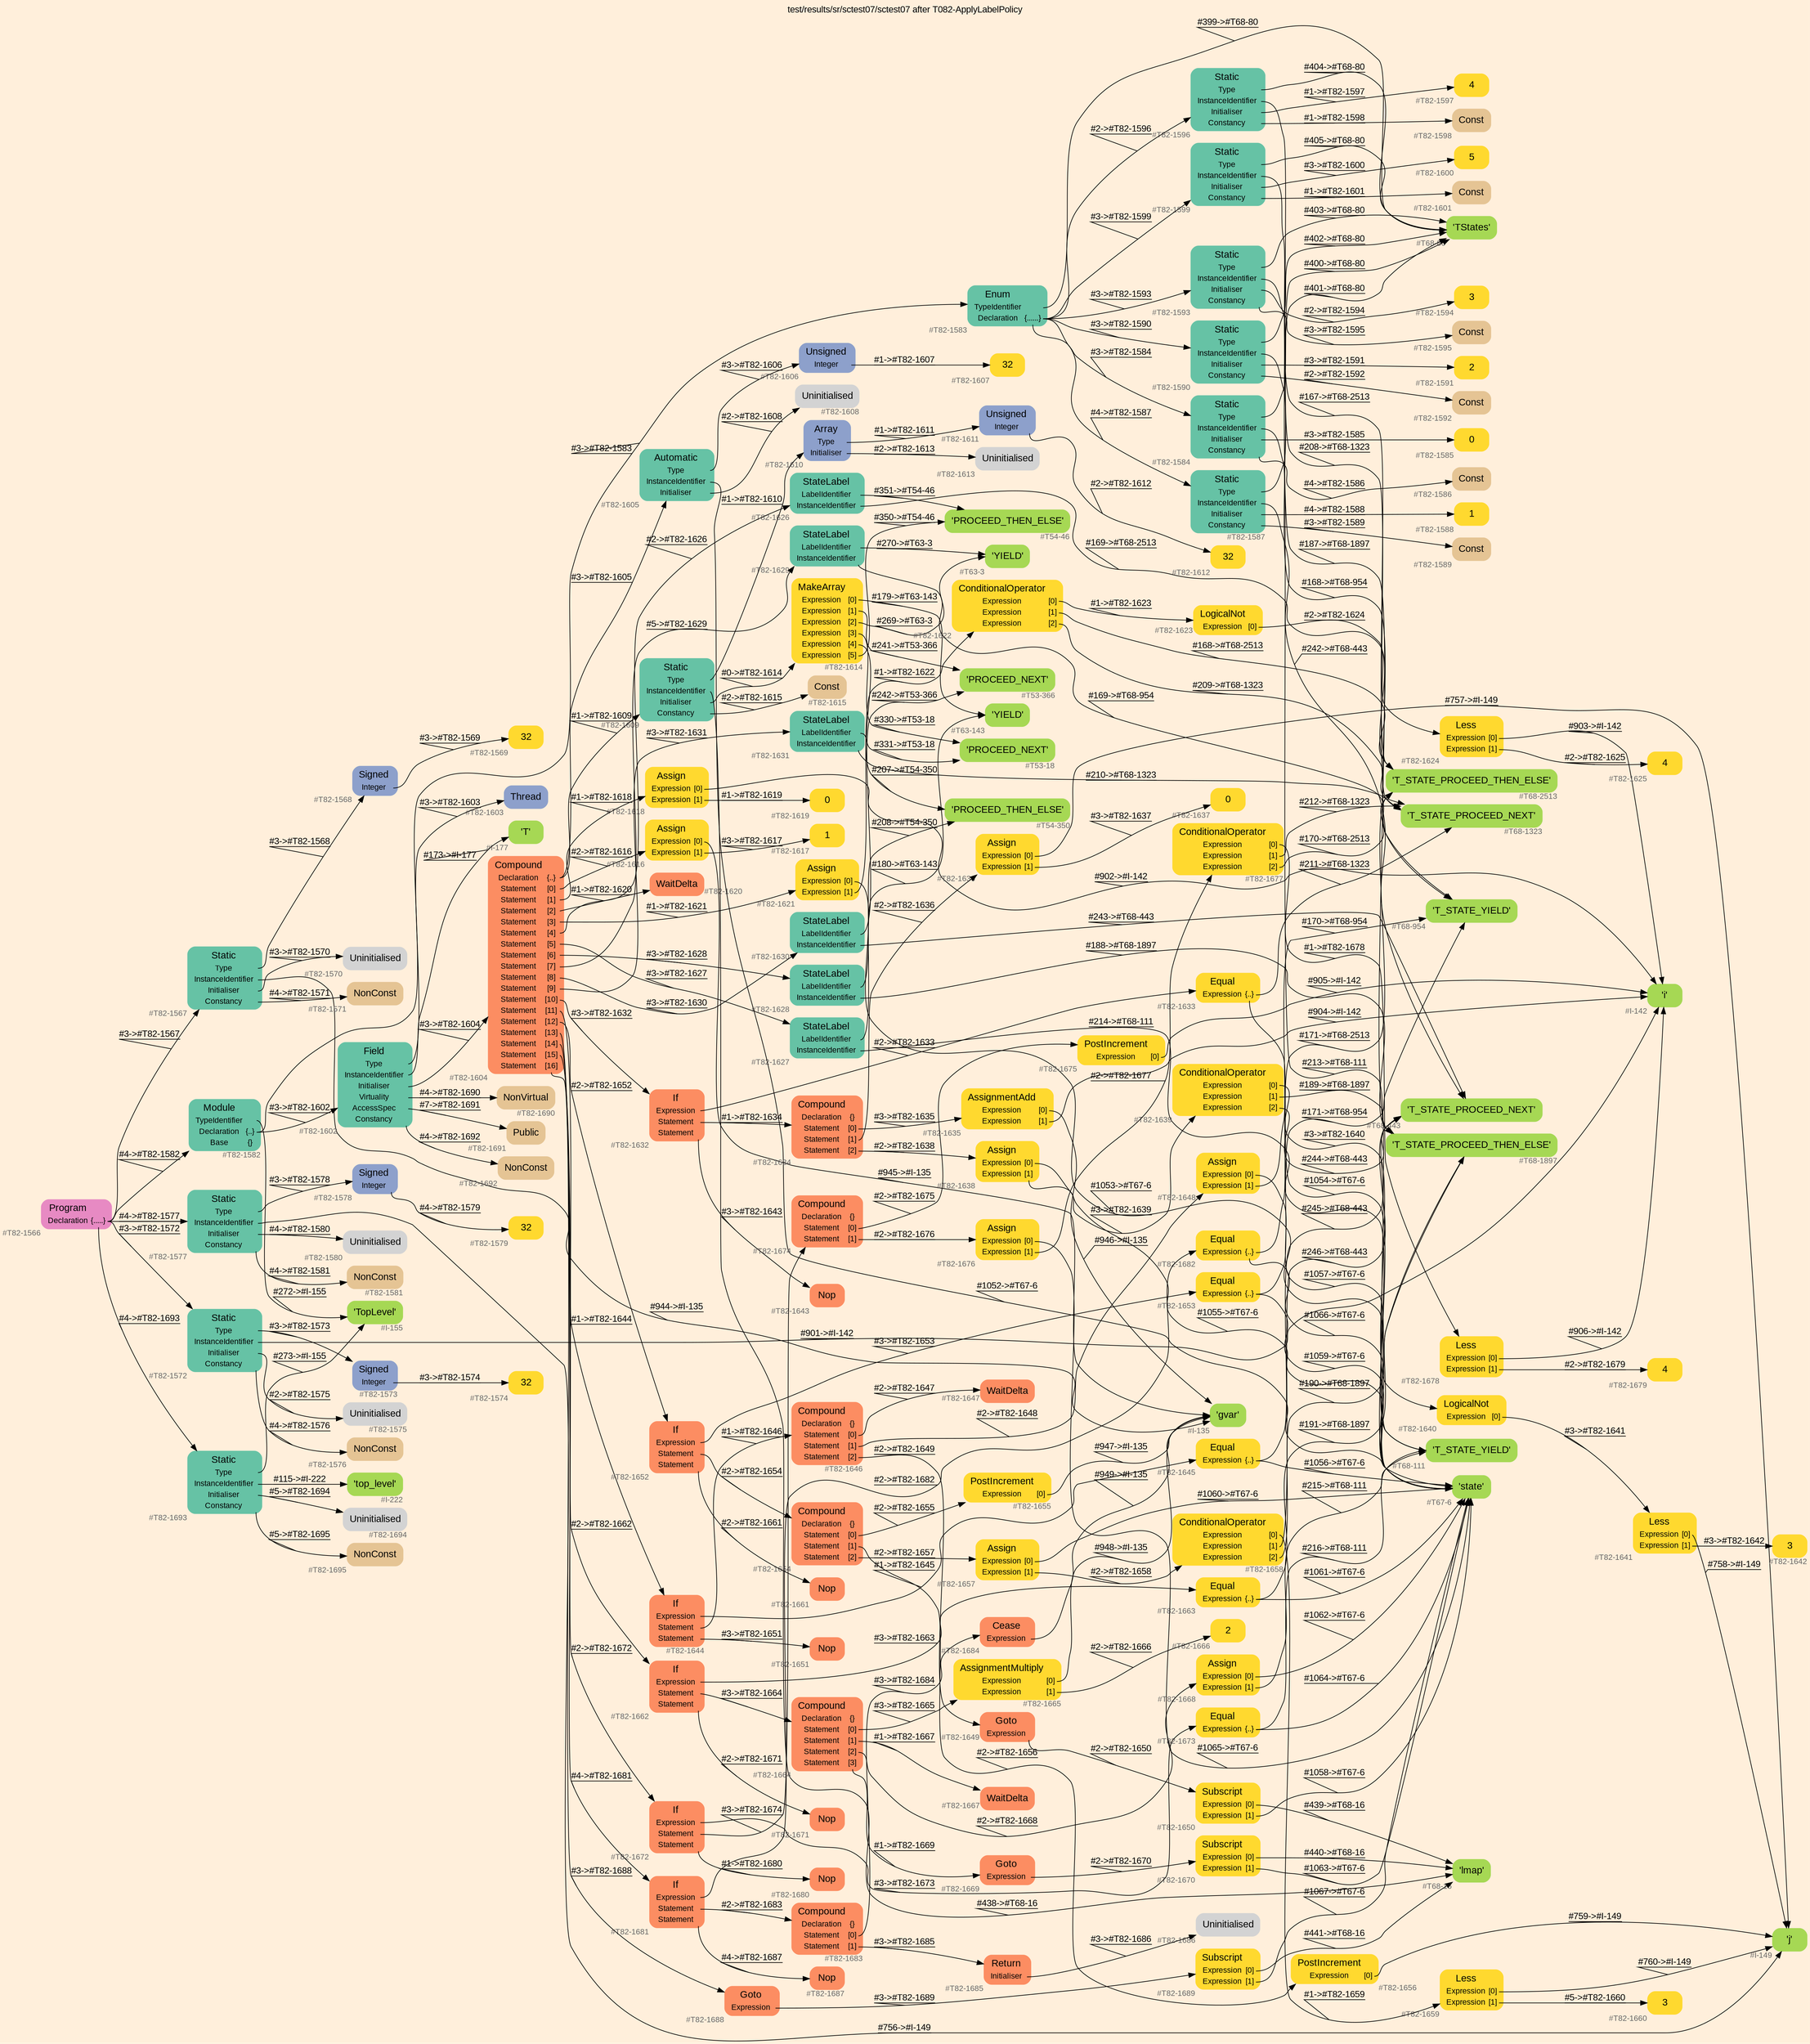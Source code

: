 digraph "test/results/sr/sctest07/sctest07 after T082-ApplyLabelPolicy" {
label = "test/results/sr/sctest07/sctest07 after T082-ApplyLabelPolicy"
labelloc = t
graph [
    rankdir = "LR"
    ranksep = 0.3
    bgcolor = antiquewhite1
    color = black
    fontcolor = black
    fontname = "Arial"
];
node [
    fontname = "Arial"
];
edge [
    fontname = "Arial"
];

// -------------------- node figure --------------------
// -------- block #T82-1566 ----------
"#T82-1566" [
    fillcolor = "/set28/4"
    xlabel = "#T82-1566"
    fontsize = "12"
    fontcolor = grey40
    shape = "plaintext"
    label = <<TABLE BORDER="0" CELLBORDER="0" CELLSPACING="0">
     <TR><TD><FONT COLOR="black" POINT-SIZE="15">Program</FONT></TD></TR>
     <TR><TD><FONT COLOR="black" POINT-SIZE="12">Declaration</FONT></TD><TD PORT="port0"><FONT COLOR="black" POINT-SIZE="12">{.....}</FONT></TD></TR>
    </TABLE>>
    style = "rounded,filled"
];

// -------- block #T82-1567 ----------
"#T82-1567" [
    fillcolor = "/set28/1"
    xlabel = "#T82-1567"
    fontsize = "12"
    fontcolor = grey40
    shape = "plaintext"
    label = <<TABLE BORDER="0" CELLBORDER="0" CELLSPACING="0">
     <TR><TD><FONT COLOR="black" POINT-SIZE="15">Static</FONT></TD></TR>
     <TR><TD><FONT COLOR="black" POINT-SIZE="12">Type</FONT></TD><TD PORT="port0"></TD></TR>
     <TR><TD><FONT COLOR="black" POINT-SIZE="12">InstanceIdentifier</FONT></TD><TD PORT="port1"></TD></TR>
     <TR><TD><FONT COLOR="black" POINT-SIZE="12">Initialiser</FONT></TD><TD PORT="port2"></TD></TR>
     <TR><TD><FONT COLOR="black" POINT-SIZE="12">Constancy</FONT></TD><TD PORT="port3"></TD></TR>
    </TABLE>>
    style = "rounded,filled"
];

// -------- block #T82-1568 ----------
"#T82-1568" [
    fillcolor = "/set28/3"
    xlabel = "#T82-1568"
    fontsize = "12"
    fontcolor = grey40
    shape = "plaintext"
    label = <<TABLE BORDER="0" CELLBORDER="0" CELLSPACING="0">
     <TR><TD><FONT COLOR="black" POINT-SIZE="15">Signed</FONT></TD></TR>
     <TR><TD><FONT COLOR="black" POINT-SIZE="12">Integer</FONT></TD><TD PORT="port0"></TD></TR>
    </TABLE>>
    style = "rounded,filled"
];

// -------- block #T82-1569 ----------
"#T82-1569" [
    fillcolor = "/set28/6"
    xlabel = "#T82-1569"
    fontsize = "12"
    fontcolor = grey40
    shape = "plaintext"
    label = <<TABLE BORDER="0" CELLBORDER="0" CELLSPACING="0">
     <TR><TD><FONT COLOR="black" POINT-SIZE="15">32</FONT></TD></TR>
    </TABLE>>
    style = "rounded,filled"
];

// -------- block #I-135 ----------
"#I-135" [
    fillcolor = "/set28/5"
    xlabel = "#I-135"
    fontsize = "12"
    fontcolor = grey40
    shape = "plaintext"
    label = <<TABLE BORDER="0" CELLBORDER="0" CELLSPACING="0">
     <TR><TD><FONT COLOR="black" POINT-SIZE="15">'gvar'</FONT></TD></TR>
    </TABLE>>
    style = "rounded,filled"
];

// -------- block #T82-1570 ----------
"#T82-1570" [
    xlabel = "#T82-1570"
    fontsize = "12"
    fontcolor = grey40
    shape = "plaintext"
    label = <<TABLE BORDER="0" CELLBORDER="0" CELLSPACING="0">
     <TR><TD><FONT COLOR="black" POINT-SIZE="15">Uninitialised</FONT></TD></TR>
    </TABLE>>
    style = "rounded,filled"
];

// -------- block #T82-1571 ----------
"#T82-1571" [
    fillcolor = "/set28/7"
    xlabel = "#T82-1571"
    fontsize = "12"
    fontcolor = grey40
    shape = "plaintext"
    label = <<TABLE BORDER="0" CELLBORDER="0" CELLSPACING="0">
     <TR><TD><FONT COLOR="black" POINT-SIZE="15">NonConst</FONT></TD></TR>
    </TABLE>>
    style = "rounded,filled"
];

// -------- block #T82-1572 ----------
"#T82-1572" [
    fillcolor = "/set28/1"
    xlabel = "#T82-1572"
    fontsize = "12"
    fontcolor = grey40
    shape = "plaintext"
    label = <<TABLE BORDER="0" CELLBORDER="0" CELLSPACING="0">
     <TR><TD><FONT COLOR="black" POINT-SIZE="15">Static</FONT></TD></TR>
     <TR><TD><FONT COLOR="black" POINT-SIZE="12">Type</FONT></TD><TD PORT="port0"></TD></TR>
     <TR><TD><FONT COLOR="black" POINT-SIZE="12">InstanceIdentifier</FONT></TD><TD PORT="port1"></TD></TR>
     <TR><TD><FONT COLOR="black" POINT-SIZE="12">Initialiser</FONT></TD><TD PORT="port2"></TD></TR>
     <TR><TD><FONT COLOR="black" POINT-SIZE="12">Constancy</FONT></TD><TD PORT="port3"></TD></TR>
    </TABLE>>
    style = "rounded,filled"
];

// -------- block #T82-1573 ----------
"#T82-1573" [
    fillcolor = "/set28/3"
    xlabel = "#T82-1573"
    fontsize = "12"
    fontcolor = grey40
    shape = "plaintext"
    label = <<TABLE BORDER="0" CELLBORDER="0" CELLSPACING="0">
     <TR><TD><FONT COLOR="black" POINT-SIZE="15">Signed</FONT></TD></TR>
     <TR><TD><FONT COLOR="black" POINT-SIZE="12">Integer</FONT></TD><TD PORT="port0"></TD></TR>
    </TABLE>>
    style = "rounded,filled"
];

// -------- block #T82-1574 ----------
"#T82-1574" [
    fillcolor = "/set28/6"
    xlabel = "#T82-1574"
    fontsize = "12"
    fontcolor = grey40
    shape = "plaintext"
    label = <<TABLE BORDER="0" CELLBORDER="0" CELLSPACING="0">
     <TR><TD><FONT COLOR="black" POINT-SIZE="15">32</FONT></TD></TR>
    </TABLE>>
    style = "rounded,filled"
];

// -------- block #I-142 ----------
"#I-142" [
    fillcolor = "/set28/5"
    xlabel = "#I-142"
    fontsize = "12"
    fontcolor = grey40
    shape = "plaintext"
    label = <<TABLE BORDER="0" CELLBORDER="0" CELLSPACING="0">
     <TR><TD><FONT COLOR="black" POINT-SIZE="15">'i'</FONT></TD></TR>
    </TABLE>>
    style = "rounded,filled"
];

// -------- block #T82-1575 ----------
"#T82-1575" [
    xlabel = "#T82-1575"
    fontsize = "12"
    fontcolor = grey40
    shape = "plaintext"
    label = <<TABLE BORDER="0" CELLBORDER="0" CELLSPACING="0">
     <TR><TD><FONT COLOR="black" POINT-SIZE="15">Uninitialised</FONT></TD></TR>
    </TABLE>>
    style = "rounded,filled"
];

// -------- block #T82-1576 ----------
"#T82-1576" [
    fillcolor = "/set28/7"
    xlabel = "#T82-1576"
    fontsize = "12"
    fontcolor = grey40
    shape = "plaintext"
    label = <<TABLE BORDER="0" CELLBORDER="0" CELLSPACING="0">
     <TR><TD><FONT COLOR="black" POINT-SIZE="15">NonConst</FONT></TD></TR>
    </TABLE>>
    style = "rounded,filled"
];

// -------- block #T82-1577 ----------
"#T82-1577" [
    fillcolor = "/set28/1"
    xlabel = "#T82-1577"
    fontsize = "12"
    fontcolor = grey40
    shape = "plaintext"
    label = <<TABLE BORDER="0" CELLBORDER="0" CELLSPACING="0">
     <TR><TD><FONT COLOR="black" POINT-SIZE="15">Static</FONT></TD></TR>
     <TR><TD><FONT COLOR="black" POINT-SIZE="12">Type</FONT></TD><TD PORT="port0"></TD></TR>
     <TR><TD><FONT COLOR="black" POINT-SIZE="12">InstanceIdentifier</FONT></TD><TD PORT="port1"></TD></TR>
     <TR><TD><FONT COLOR="black" POINT-SIZE="12">Initialiser</FONT></TD><TD PORT="port2"></TD></TR>
     <TR><TD><FONT COLOR="black" POINT-SIZE="12">Constancy</FONT></TD><TD PORT="port3"></TD></TR>
    </TABLE>>
    style = "rounded,filled"
];

// -------- block #T82-1578 ----------
"#T82-1578" [
    fillcolor = "/set28/3"
    xlabel = "#T82-1578"
    fontsize = "12"
    fontcolor = grey40
    shape = "plaintext"
    label = <<TABLE BORDER="0" CELLBORDER="0" CELLSPACING="0">
     <TR><TD><FONT COLOR="black" POINT-SIZE="15">Signed</FONT></TD></TR>
     <TR><TD><FONT COLOR="black" POINT-SIZE="12">Integer</FONT></TD><TD PORT="port0"></TD></TR>
    </TABLE>>
    style = "rounded,filled"
];

// -------- block #T82-1579 ----------
"#T82-1579" [
    fillcolor = "/set28/6"
    xlabel = "#T82-1579"
    fontsize = "12"
    fontcolor = grey40
    shape = "plaintext"
    label = <<TABLE BORDER="0" CELLBORDER="0" CELLSPACING="0">
     <TR><TD><FONT COLOR="black" POINT-SIZE="15">32</FONT></TD></TR>
    </TABLE>>
    style = "rounded,filled"
];

// -------- block #I-149 ----------
"#I-149" [
    fillcolor = "/set28/5"
    xlabel = "#I-149"
    fontsize = "12"
    fontcolor = grey40
    shape = "plaintext"
    label = <<TABLE BORDER="0" CELLBORDER="0" CELLSPACING="0">
     <TR><TD><FONT COLOR="black" POINT-SIZE="15">'j'</FONT></TD></TR>
    </TABLE>>
    style = "rounded,filled"
];

// -------- block #T82-1580 ----------
"#T82-1580" [
    xlabel = "#T82-1580"
    fontsize = "12"
    fontcolor = grey40
    shape = "plaintext"
    label = <<TABLE BORDER="0" CELLBORDER="0" CELLSPACING="0">
     <TR><TD><FONT COLOR="black" POINT-SIZE="15">Uninitialised</FONT></TD></TR>
    </TABLE>>
    style = "rounded,filled"
];

// -------- block #T82-1581 ----------
"#T82-1581" [
    fillcolor = "/set28/7"
    xlabel = "#T82-1581"
    fontsize = "12"
    fontcolor = grey40
    shape = "plaintext"
    label = <<TABLE BORDER="0" CELLBORDER="0" CELLSPACING="0">
     <TR><TD><FONT COLOR="black" POINT-SIZE="15">NonConst</FONT></TD></TR>
    </TABLE>>
    style = "rounded,filled"
];

// -------- block #T82-1582 ----------
"#T82-1582" [
    fillcolor = "/set28/1"
    xlabel = "#T82-1582"
    fontsize = "12"
    fontcolor = grey40
    shape = "plaintext"
    label = <<TABLE BORDER="0" CELLBORDER="0" CELLSPACING="0">
     <TR><TD><FONT COLOR="black" POINT-SIZE="15">Module</FONT></TD></TR>
     <TR><TD><FONT COLOR="black" POINT-SIZE="12">TypeIdentifier</FONT></TD><TD PORT="port0"></TD></TR>
     <TR><TD><FONT COLOR="black" POINT-SIZE="12">Declaration</FONT></TD><TD PORT="port1"><FONT COLOR="black" POINT-SIZE="12">{..}</FONT></TD></TR>
     <TR><TD><FONT COLOR="black" POINT-SIZE="12">Base</FONT></TD><TD PORT="port2"><FONT COLOR="black" POINT-SIZE="12">{}</FONT></TD></TR>
    </TABLE>>
    style = "rounded,filled"
];

// -------- block #I-155 ----------
"#I-155" [
    fillcolor = "/set28/5"
    xlabel = "#I-155"
    fontsize = "12"
    fontcolor = grey40
    shape = "plaintext"
    label = <<TABLE BORDER="0" CELLBORDER="0" CELLSPACING="0">
     <TR><TD><FONT COLOR="black" POINT-SIZE="15">'TopLevel'</FONT></TD></TR>
    </TABLE>>
    style = "rounded,filled"
];

// -------- block #T82-1583 ----------
"#T82-1583" [
    fillcolor = "/set28/1"
    xlabel = "#T82-1583"
    fontsize = "12"
    fontcolor = grey40
    shape = "plaintext"
    label = <<TABLE BORDER="0" CELLBORDER="0" CELLSPACING="0">
     <TR><TD><FONT COLOR="black" POINT-SIZE="15">Enum</FONT></TD></TR>
     <TR><TD><FONT COLOR="black" POINT-SIZE="12">TypeIdentifier</FONT></TD><TD PORT="port0"></TD></TR>
     <TR><TD><FONT COLOR="black" POINT-SIZE="12">Declaration</FONT></TD><TD PORT="port1"><FONT COLOR="black" POINT-SIZE="12">{......}</FONT></TD></TR>
    </TABLE>>
    style = "rounded,filled"
];

// -------- block #T68-80 ----------
"#T68-80" [
    fillcolor = "/set28/5"
    xlabel = "#T68-80"
    fontsize = "12"
    fontcolor = grey40
    shape = "plaintext"
    label = <<TABLE BORDER="0" CELLBORDER="0" CELLSPACING="0">
     <TR><TD><FONT COLOR="black" POINT-SIZE="15">'TStates'</FONT></TD></TR>
    </TABLE>>
    style = "rounded,filled"
];

// -------- block #T82-1584 ----------
"#T82-1584" [
    fillcolor = "/set28/1"
    xlabel = "#T82-1584"
    fontsize = "12"
    fontcolor = grey40
    shape = "plaintext"
    label = <<TABLE BORDER="0" CELLBORDER="0" CELLSPACING="0">
     <TR><TD><FONT COLOR="black" POINT-SIZE="15">Static</FONT></TD></TR>
     <TR><TD><FONT COLOR="black" POINT-SIZE="12">Type</FONT></TD><TD PORT="port0"></TD></TR>
     <TR><TD><FONT COLOR="black" POINT-SIZE="12">InstanceIdentifier</FONT></TD><TD PORT="port1"></TD></TR>
     <TR><TD><FONT COLOR="black" POINT-SIZE="12">Initialiser</FONT></TD><TD PORT="port2"></TD></TR>
     <TR><TD><FONT COLOR="black" POINT-SIZE="12">Constancy</FONT></TD><TD PORT="port3"></TD></TR>
    </TABLE>>
    style = "rounded,filled"
];

// -------- block #T68-111 ----------
"#T68-111" [
    fillcolor = "/set28/5"
    xlabel = "#T68-111"
    fontsize = "12"
    fontcolor = grey40
    shape = "plaintext"
    label = <<TABLE BORDER="0" CELLBORDER="0" CELLSPACING="0">
     <TR><TD><FONT COLOR="black" POINT-SIZE="15">'T_STATE_YIELD'</FONT></TD></TR>
    </TABLE>>
    style = "rounded,filled"
];

// -------- block #T82-1585 ----------
"#T82-1585" [
    fillcolor = "/set28/6"
    xlabel = "#T82-1585"
    fontsize = "12"
    fontcolor = grey40
    shape = "plaintext"
    label = <<TABLE BORDER="0" CELLBORDER="0" CELLSPACING="0">
     <TR><TD><FONT COLOR="black" POINT-SIZE="15">0</FONT></TD></TR>
    </TABLE>>
    style = "rounded,filled"
];

// -------- block #T82-1586 ----------
"#T82-1586" [
    fillcolor = "/set28/7"
    xlabel = "#T82-1586"
    fontsize = "12"
    fontcolor = grey40
    shape = "plaintext"
    label = <<TABLE BORDER="0" CELLBORDER="0" CELLSPACING="0">
     <TR><TD><FONT COLOR="black" POINT-SIZE="15">Const</FONT></TD></TR>
    </TABLE>>
    style = "rounded,filled"
];

// -------- block #T82-1587 ----------
"#T82-1587" [
    fillcolor = "/set28/1"
    xlabel = "#T82-1587"
    fontsize = "12"
    fontcolor = grey40
    shape = "plaintext"
    label = <<TABLE BORDER="0" CELLBORDER="0" CELLSPACING="0">
     <TR><TD><FONT COLOR="black" POINT-SIZE="15">Static</FONT></TD></TR>
     <TR><TD><FONT COLOR="black" POINT-SIZE="12">Type</FONT></TD><TD PORT="port0"></TD></TR>
     <TR><TD><FONT COLOR="black" POINT-SIZE="12">InstanceIdentifier</FONT></TD><TD PORT="port1"></TD></TR>
     <TR><TD><FONT COLOR="black" POINT-SIZE="12">Initialiser</FONT></TD><TD PORT="port2"></TD></TR>
     <TR><TD><FONT COLOR="black" POINT-SIZE="12">Constancy</FONT></TD><TD PORT="port3"></TD></TR>
    </TABLE>>
    style = "rounded,filled"
];

// -------- block #T68-443 ----------
"#T68-443" [
    fillcolor = "/set28/5"
    xlabel = "#T68-443"
    fontsize = "12"
    fontcolor = grey40
    shape = "plaintext"
    label = <<TABLE BORDER="0" CELLBORDER="0" CELLSPACING="0">
     <TR><TD><FONT COLOR="black" POINT-SIZE="15">'T_STATE_PROCEED_NEXT'</FONT></TD></TR>
    </TABLE>>
    style = "rounded,filled"
];

// -------- block #T82-1588 ----------
"#T82-1588" [
    fillcolor = "/set28/6"
    xlabel = "#T82-1588"
    fontsize = "12"
    fontcolor = grey40
    shape = "plaintext"
    label = <<TABLE BORDER="0" CELLBORDER="0" CELLSPACING="0">
     <TR><TD><FONT COLOR="black" POINT-SIZE="15">1</FONT></TD></TR>
    </TABLE>>
    style = "rounded,filled"
];

// -------- block #T82-1589 ----------
"#T82-1589" [
    fillcolor = "/set28/7"
    xlabel = "#T82-1589"
    fontsize = "12"
    fontcolor = grey40
    shape = "plaintext"
    label = <<TABLE BORDER="0" CELLBORDER="0" CELLSPACING="0">
     <TR><TD><FONT COLOR="black" POINT-SIZE="15">Const</FONT></TD></TR>
    </TABLE>>
    style = "rounded,filled"
];

// -------- block #T82-1590 ----------
"#T82-1590" [
    fillcolor = "/set28/1"
    xlabel = "#T82-1590"
    fontsize = "12"
    fontcolor = grey40
    shape = "plaintext"
    label = <<TABLE BORDER="0" CELLBORDER="0" CELLSPACING="0">
     <TR><TD><FONT COLOR="black" POINT-SIZE="15">Static</FONT></TD></TR>
     <TR><TD><FONT COLOR="black" POINT-SIZE="12">Type</FONT></TD><TD PORT="port0"></TD></TR>
     <TR><TD><FONT COLOR="black" POINT-SIZE="12">InstanceIdentifier</FONT></TD><TD PORT="port1"></TD></TR>
     <TR><TD><FONT COLOR="black" POINT-SIZE="12">Initialiser</FONT></TD><TD PORT="port2"></TD></TR>
     <TR><TD><FONT COLOR="black" POINT-SIZE="12">Constancy</FONT></TD><TD PORT="port3"></TD></TR>
    </TABLE>>
    style = "rounded,filled"
];

// -------- block #T68-954 ----------
"#T68-954" [
    fillcolor = "/set28/5"
    xlabel = "#T68-954"
    fontsize = "12"
    fontcolor = grey40
    shape = "plaintext"
    label = <<TABLE BORDER="0" CELLBORDER="0" CELLSPACING="0">
     <TR><TD><FONT COLOR="black" POINT-SIZE="15">'T_STATE_YIELD'</FONT></TD></TR>
    </TABLE>>
    style = "rounded,filled"
];

// -------- block #T82-1591 ----------
"#T82-1591" [
    fillcolor = "/set28/6"
    xlabel = "#T82-1591"
    fontsize = "12"
    fontcolor = grey40
    shape = "plaintext"
    label = <<TABLE BORDER="0" CELLBORDER="0" CELLSPACING="0">
     <TR><TD><FONT COLOR="black" POINT-SIZE="15">2</FONT></TD></TR>
    </TABLE>>
    style = "rounded,filled"
];

// -------- block #T82-1592 ----------
"#T82-1592" [
    fillcolor = "/set28/7"
    xlabel = "#T82-1592"
    fontsize = "12"
    fontcolor = grey40
    shape = "plaintext"
    label = <<TABLE BORDER="0" CELLBORDER="0" CELLSPACING="0">
     <TR><TD><FONT COLOR="black" POINT-SIZE="15">Const</FONT></TD></TR>
    </TABLE>>
    style = "rounded,filled"
];

// -------- block #T82-1593 ----------
"#T82-1593" [
    fillcolor = "/set28/1"
    xlabel = "#T82-1593"
    fontsize = "12"
    fontcolor = grey40
    shape = "plaintext"
    label = <<TABLE BORDER="0" CELLBORDER="0" CELLSPACING="0">
     <TR><TD><FONT COLOR="black" POINT-SIZE="15">Static</FONT></TD></TR>
     <TR><TD><FONT COLOR="black" POINT-SIZE="12">Type</FONT></TD><TD PORT="port0"></TD></TR>
     <TR><TD><FONT COLOR="black" POINT-SIZE="12">InstanceIdentifier</FONT></TD><TD PORT="port1"></TD></TR>
     <TR><TD><FONT COLOR="black" POINT-SIZE="12">Initialiser</FONT></TD><TD PORT="port2"></TD></TR>
     <TR><TD><FONT COLOR="black" POINT-SIZE="12">Constancy</FONT></TD><TD PORT="port3"></TD></TR>
    </TABLE>>
    style = "rounded,filled"
];

// -------- block #T68-1323 ----------
"#T68-1323" [
    fillcolor = "/set28/5"
    xlabel = "#T68-1323"
    fontsize = "12"
    fontcolor = grey40
    shape = "plaintext"
    label = <<TABLE BORDER="0" CELLBORDER="0" CELLSPACING="0">
     <TR><TD><FONT COLOR="black" POINT-SIZE="15">'T_STATE_PROCEED_NEXT'</FONT></TD></TR>
    </TABLE>>
    style = "rounded,filled"
];

// -------- block #T82-1594 ----------
"#T82-1594" [
    fillcolor = "/set28/6"
    xlabel = "#T82-1594"
    fontsize = "12"
    fontcolor = grey40
    shape = "plaintext"
    label = <<TABLE BORDER="0" CELLBORDER="0" CELLSPACING="0">
     <TR><TD><FONT COLOR="black" POINT-SIZE="15">3</FONT></TD></TR>
    </TABLE>>
    style = "rounded,filled"
];

// -------- block #T82-1595 ----------
"#T82-1595" [
    fillcolor = "/set28/7"
    xlabel = "#T82-1595"
    fontsize = "12"
    fontcolor = grey40
    shape = "plaintext"
    label = <<TABLE BORDER="0" CELLBORDER="0" CELLSPACING="0">
     <TR><TD><FONT COLOR="black" POINT-SIZE="15">Const</FONT></TD></TR>
    </TABLE>>
    style = "rounded,filled"
];

// -------- block #T82-1596 ----------
"#T82-1596" [
    fillcolor = "/set28/1"
    xlabel = "#T82-1596"
    fontsize = "12"
    fontcolor = grey40
    shape = "plaintext"
    label = <<TABLE BORDER="0" CELLBORDER="0" CELLSPACING="0">
     <TR><TD><FONT COLOR="black" POINT-SIZE="15">Static</FONT></TD></TR>
     <TR><TD><FONT COLOR="black" POINT-SIZE="12">Type</FONT></TD><TD PORT="port0"></TD></TR>
     <TR><TD><FONT COLOR="black" POINT-SIZE="12">InstanceIdentifier</FONT></TD><TD PORT="port1"></TD></TR>
     <TR><TD><FONT COLOR="black" POINT-SIZE="12">Initialiser</FONT></TD><TD PORT="port2"></TD></TR>
     <TR><TD><FONT COLOR="black" POINT-SIZE="12">Constancy</FONT></TD><TD PORT="port3"></TD></TR>
    </TABLE>>
    style = "rounded,filled"
];

// -------- block #T68-1897 ----------
"#T68-1897" [
    fillcolor = "/set28/5"
    xlabel = "#T68-1897"
    fontsize = "12"
    fontcolor = grey40
    shape = "plaintext"
    label = <<TABLE BORDER="0" CELLBORDER="0" CELLSPACING="0">
     <TR><TD><FONT COLOR="black" POINT-SIZE="15">'T_STATE_PROCEED_THEN_ELSE'</FONT></TD></TR>
    </TABLE>>
    style = "rounded,filled"
];

// -------- block #T82-1597 ----------
"#T82-1597" [
    fillcolor = "/set28/6"
    xlabel = "#T82-1597"
    fontsize = "12"
    fontcolor = grey40
    shape = "plaintext"
    label = <<TABLE BORDER="0" CELLBORDER="0" CELLSPACING="0">
     <TR><TD><FONT COLOR="black" POINT-SIZE="15">4</FONT></TD></TR>
    </TABLE>>
    style = "rounded,filled"
];

// -------- block #T82-1598 ----------
"#T82-1598" [
    fillcolor = "/set28/7"
    xlabel = "#T82-1598"
    fontsize = "12"
    fontcolor = grey40
    shape = "plaintext"
    label = <<TABLE BORDER="0" CELLBORDER="0" CELLSPACING="0">
     <TR><TD><FONT COLOR="black" POINT-SIZE="15">Const</FONT></TD></TR>
    </TABLE>>
    style = "rounded,filled"
];

// -------- block #T82-1599 ----------
"#T82-1599" [
    fillcolor = "/set28/1"
    xlabel = "#T82-1599"
    fontsize = "12"
    fontcolor = grey40
    shape = "plaintext"
    label = <<TABLE BORDER="0" CELLBORDER="0" CELLSPACING="0">
     <TR><TD><FONT COLOR="black" POINT-SIZE="15">Static</FONT></TD></TR>
     <TR><TD><FONT COLOR="black" POINT-SIZE="12">Type</FONT></TD><TD PORT="port0"></TD></TR>
     <TR><TD><FONT COLOR="black" POINT-SIZE="12">InstanceIdentifier</FONT></TD><TD PORT="port1"></TD></TR>
     <TR><TD><FONT COLOR="black" POINT-SIZE="12">Initialiser</FONT></TD><TD PORT="port2"></TD></TR>
     <TR><TD><FONT COLOR="black" POINT-SIZE="12">Constancy</FONT></TD><TD PORT="port3"></TD></TR>
    </TABLE>>
    style = "rounded,filled"
];

// -------- block #T68-2513 ----------
"#T68-2513" [
    fillcolor = "/set28/5"
    xlabel = "#T68-2513"
    fontsize = "12"
    fontcolor = grey40
    shape = "plaintext"
    label = <<TABLE BORDER="0" CELLBORDER="0" CELLSPACING="0">
     <TR><TD><FONT COLOR="black" POINT-SIZE="15">'T_STATE_PROCEED_THEN_ELSE'</FONT></TD></TR>
    </TABLE>>
    style = "rounded,filled"
];

// -------- block #T82-1600 ----------
"#T82-1600" [
    fillcolor = "/set28/6"
    xlabel = "#T82-1600"
    fontsize = "12"
    fontcolor = grey40
    shape = "plaintext"
    label = <<TABLE BORDER="0" CELLBORDER="0" CELLSPACING="0">
     <TR><TD><FONT COLOR="black" POINT-SIZE="15">5</FONT></TD></TR>
    </TABLE>>
    style = "rounded,filled"
];

// -------- block #T82-1601 ----------
"#T82-1601" [
    fillcolor = "/set28/7"
    xlabel = "#T82-1601"
    fontsize = "12"
    fontcolor = grey40
    shape = "plaintext"
    label = <<TABLE BORDER="0" CELLBORDER="0" CELLSPACING="0">
     <TR><TD><FONT COLOR="black" POINT-SIZE="15">Const</FONT></TD></TR>
    </TABLE>>
    style = "rounded,filled"
];

// -------- block #T82-1602 ----------
"#T82-1602" [
    fillcolor = "/set28/1"
    xlabel = "#T82-1602"
    fontsize = "12"
    fontcolor = grey40
    shape = "plaintext"
    label = <<TABLE BORDER="0" CELLBORDER="0" CELLSPACING="0">
     <TR><TD><FONT COLOR="black" POINT-SIZE="15">Field</FONT></TD></TR>
     <TR><TD><FONT COLOR="black" POINT-SIZE="12">Type</FONT></TD><TD PORT="port0"></TD></TR>
     <TR><TD><FONT COLOR="black" POINT-SIZE="12">InstanceIdentifier</FONT></TD><TD PORT="port1"></TD></TR>
     <TR><TD><FONT COLOR="black" POINT-SIZE="12">Initialiser</FONT></TD><TD PORT="port2"></TD></TR>
     <TR><TD><FONT COLOR="black" POINT-SIZE="12">Virtuality</FONT></TD><TD PORT="port3"></TD></TR>
     <TR><TD><FONT COLOR="black" POINT-SIZE="12">AccessSpec</FONT></TD><TD PORT="port4"></TD></TR>
     <TR><TD><FONT COLOR="black" POINT-SIZE="12">Constancy</FONT></TD><TD PORT="port5"></TD></TR>
    </TABLE>>
    style = "rounded,filled"
];

// -------- block #T82-1603 ----------
"#T82-1603" [
    fillcolor = "/set28/3"
    xlabel = "#T82-1603"
    fontsize = "12"
    fontcolor = grey40
    shape = "plaintext"
    label = <<TABLE BORDER="0" CELLBORDER="0" CELLSPACING="0">
     <TR><TD><FONT COLOR="black" POINT-SIZE="15">Thread</FONT></TD></TR>
    </TABLE>>
    style = "rounded,filled"
];

// -------- block #I-177 ----------
"#I-177" [
    fillcolor = "/set28/5"
    xlabel = "#I-177"
    fontsize = "12"
    fontcolor = grey40
    shape = "plaintext"
    label = <<TABLE BORDER="0" CELLBORDER="0" CELLSPACING="0">
     <TR><TD><FONT COLOR="black" POINT-SIZE="15">'T'</FONT></TD></TR>
    </TABLE>>
    style = "rounded,filled"
];

// -------- block #T82-1604 ----------
"#T82-1604" [
    fillcolor = "/set28/2"
    xlabel = "#T82-1604"
    fontsize = "12"
    fontcolor = grey40
    shape = "plaintext"
    label = <<TABLE BORDER="0" CELLBORDER="0" CELLSPACING="0">
     <TR><TD><FONT COLOR="black" POINT-SIZE="15">Compound</FONT></TD></TR>
     <TR><TD><FONT COLOR="black" POINT-SIZE="12">Declaration</FONT></TD><TD PORT="port0"><FONT COLOR="black" POINT-SIZE="12">{..}</FONT></TD></TR>
     <TR><TD><FONT COLOR="black" POINT-SIZE="12">Statement</FONT></TD><TD PORT="port1"><FONT COLOR="black" POINT-SIZE="12">[0]</FONT></TD></TR>
     <TR><TD><FONT COLOR="black" POINT-SIZE="12">Statement</FONT></TD><TD PORT="port2"><FONT COLOR="black" POINT-SIZE="12">[1]</FONT></TD></TR>
     <TR><TD><FONT COLOR="black" POINT-SIZE="12">Statement</FONT></TD><TD PORT="port3"><FONT COLOR="black" POINT-SIZE="12">[2]</FONT></TD></TR>
     <TR><TD><FONT COLOR="black" POINT-SIZE="12">Statement</FONT></TD><TD PORT="port4"><FONT COLOR="black" POINT-SIZE="12">[3]</FONT></TD></TR>
     <TR><TD><FONT COLOR="black" POINT-SIZE="12">Statement</FONT></TD><TD PORT="port5"><FONT COLOR="black" POINT-SIZE="12">[4]</FONT></TD></TR>
     <TR><TD><FONT COLOR="black" POINT-SIZE="12">Statement</FONT></TD><TD PORT="port6"><FONT COLOR="black" POINT-SIZE="12">[5]</FONT></TD></TR>
     <TR><TD><FONT COLOR="black" POINT-SIZE="12">Statement</FONT></TD><TD PORT="port7"><FONT COLOR="black" POINT-SIZE="12">[6]</FONT></TD></TR>
     <TR><TD><FONT COLOR="black" POINT-SIZE="12">Statement</FONT></TD><TD PORT="port8"><FONT COLOR="black" POINT-SIZE="12">[7]</FONT></TD></TR>
     <TR><TD><FONT COLOR="black" POINT-SIZE="12">Statement</FONT></TD><TD PORT="port9"><FONT COLOR="black" POINT-SIZE="12">[8]</FONT></TD></TR>
     <TR><TD><FONT COLOR="black" POINT-SIZE="12">Statement</FONT></TD><TD PORT="port10"><FONT COLOR="black" POINT-SIZE="12">[9]</FONT></TD></TR>
     <TR><TD><FONT COLOR="black" POINT-SIZE="12">Statement</FONT></TD><TD PORT="port11"><FONT COLOR="black" POINT-SIZE="12">[10]</FONT></TD></TR>
     <TR><TD><FONT COLOR="black" POINT-SIZE="12">Statement</FONT></TD><TD PORT="port12"><FONT COLOR="black" POINT-SIZE="12">[11]</FONT></TD></TR>
     <TR><TD><FONT COLOR="black" POINT-SIZE="12">Statement</FONT></TD><TD PORT="port13"><FONT COLOR="black" POINT-SIZE="12">[12]</FONT></TD></TR>
     <TR><TD><FONT COLOR="black" POINT-SIZE="12">Statement</FONT></TD><TD PORT="port14"><FONT COLOR="black" POINT-SIZE="12">[13]</FONT></TD></TR>
     <TR><TD><FONT COLOR="black" POINT-SIZE="12">Statement</FONT></TD><TD PORT="port15"><FONT COLOR="black" POINT-SIZE="12">[14]</FONT></TD></TR>
     <TR><TD><FONT COLOR="black" POINT-SIZE="12">Statement</FONT></TD><TD PORT="port16"><FONT COLOR="black" POINT-SIZE="12">[15]</FONT></TD></TR>
     <TR><TD><FONT COLOR="black" POINT-SIZE="12">Statement</FONT></TD><TD PORT="port17"><FONT COLOR="black" POINT-SIZE="12">[16]</FONT></TD></TR>
    </TABLE>>
    style = "rounded,filled"
];

// -------- block #T82-1605 ----------
"#T82-1605" [
    fillcolor = "/set28/1"
    xlabel = "#T82-1605"
    fontsize = "12"
    fontcolor = grey40
    shape = "plaintext"
    label = <<TABLE BORDER="0" CELLBORDER="0" CELLSPACING="0">
     <TR><TD><FONT COLOR="black" POINT-SIZE="15">Automatic</FONT></TD></TR>
     <TR><TD><FONT COLOR="black" POINT-SIZE="12">Type</FONT></TD><TD PORT="port0"></TD></TR>
     <TR><TD><FONT COLOR="black" POINT-SIZE="12">InstanceIdentifier</FONT></TD><TD PORT="port1"></TD></TR>
     <TR><TD><FONT COLOR="black" POINT-SIZE="12">Initialiser</FONT></TD><TD PORT="port2"></TD></TR>
    </TABLE>>
    style = "rounded,filled"
];

// -------- block #T82-1606 ----------
"#T82-1606" [
    fillcolor = "/set28/3"
    xlabel = "#T82-1606"
    fontsize = "12"
    fontcolor = grey40
    shape = "plaintext"
    label = <<TABLE BORDER="0" CELLBORDER="0" CELLSPACING="0">
     <TR><TD><FONT COLOR="black" POINT-SIZE="15">Unsigned</FONT></TD></TR>
     <TR><TD><FONT COLOR="black" POINT-SIZE="12">Integer</FONT></TD><TD PORT="port0"></TD></TR>
    </TABLE>>
    style = "rounded,filled"
];

// -------- block #T82-1607 ----------
"#T82-1607" [
    fillcolor = "/set28/6"
    xlabel = "#T82-1607"
    fontsize = "12"
    fontcolor = grey40
    shape = "plaintext"
    label = <<TABLE BORDER="0" CELLBORDER="0" CELLSPACING="0">
     <TR><TD><FONT COLOR="black" POINT-SIZE="15">32</FONT></TD></TR>
    </TABLE>>
    style = "rounded,filled"
];

// -------- block #T67-6 ----------
"#T67-6" [
    fillcolor = "/set28/5"
    xlabel = "#T67-6"
    fontsize = "12"
    fontcolor = grey40
    shape = "plaintext"
    label = <<TABLE BORDER="0" CELLBORDER="0" CELLSPACING="0">
     <TR><TD><FONT COLOR="black" POINT-SIZE="15">'state'</FONT></TD></TR>
    </TABLE>>
    style = "rounded,filled"
];

// -------- block #T82-1608 ----------
"#T82-1608" [
    xlabel = "#T82-1608"
    fontsize = "12"
    fontcolor = grey40
    shape = "plaintext"
    label = <<TABLE BORDER="0" CELLBORDER="0" CELLSPACING="0">
     <TR><TD><FONT COLOR="black" POINT-SIZE="15">Uninitialised</FONT></TD></TR>
    </TABLE>>
    style = "rounded,filled"
];

// -------- block #T82-1609 ----------
"#T82-1609" [
    fillcolor = "/set28/1"
    xlabel = "#T82-1609"
    fontsize = "12"
    fontcolor = grey40
    shape = "plaintext"
    label = <<TABLE BORDER="0" CELLBORDER="0" CELLSPACING="0">
     <TR><TD><FONT COLOR="black" POINT-SIZE="15">Static</FONT></TD></TR>
     <TR><TD><FONT COLOR="black" POINT-SIZE="12">Type</FONT></TD><TD PORT="port0"></TD></TR>
     <TR><TD><FONT COLOR="black" POINT-SIZE="12">InstanceIdentifier</FONT></TD><TD PORT="port1"></TD></TR>
     <TR><TD><FONT COLOR="black" POINT-SIZE="12">Initialiser</FONT></TD><TD PORT="port2"></TD></TR>
     <TR><TD><FONT COLOR="black" POINT-SIZE="12">Constancy</FONT></TD><TD PORT="port3"></TD></TR>
    </TABLE>>
    style = "rounded,filled"
];

// -------- block #T82-1610 ----------
"#T82-1610" [
    fillcolor = "/set28/3"
    xlabel = "#T82-1610"
    fontsize = "12"
    fontcolor = grey40
    shape = "plaintext"
    label = <<TABLE BORDER="0" CELLBORDER="0" CELLSPACING="0">
     <TR><TD><FONT COLOR="black" POINT-SIZE="15">Array</FONT></TD></TR>
     <TR><TD><FONT COLOR="black" POINT-SIZE="12">Type</FONT></TD><TD PORT="port0"></TD></TR>
     <TR><TD><FONT COLOR="black" POINT-SIZE="12">Initialiser</FONT></TD><TD PORT="port1"></TD></TR>
    </TABLE>>
    style = "rounded,filled"
];

// -------- block #T82-1611 ----------
"#T82-1611" [
    fillcolor = "/set28/3"
    xlabel = "#T82-1611"
    fontsize = "12"
    fontcolor = grey40
    shape = "plaintext"
    label = <<TABLE BORDER="0" CELLBORDER="0" CELLSPACING="0">
     <TR><TD><FONT COLOR="black" POINT-SIZE="15">Unsigned</FONT></TD></TR>
     <TR><TD><FONT COLOR="black" POINT-SIZE="12">Integer</FONT></TD><TD PORT="port0"></TD></TR>
    </TABLE>>
    style = "rounded,filled"
];

// -------- block #T82-1612 ----------
"#T82-1612" [
    fillcolor = "/set28/6"
    xlabel = "#T82-1612"
    fontsize = "12"
    fontcolor = grey40
    shape = "plaintext"
    label = <<TABLE BORDER="0" CELLBORDER="0" CELLSPACING="0">
     <TR><TD><FONT COLOR="black" POINT-SIZE="15">32</FONT></TD></TR>
    </TABLE>>
    style = "rounded,filled"
];

// -------- block #T82-1613 ----------
"#T82-1613" [
    xlabel = "#T82-1613"
    fontsize = "12"
    fontcolor = grey40
    shape = "plaintext"
    label = <<TABLE BORDER="0" CELLBORDER="0" CELLSPACING="0">
     <TR><TD><FONT COLOR="black" POINT-SIZE="15">Uninitialised</FONT></TD></TR>
    </TABLE>>
    style = "rounded,filled"
];

// -------- block #T68-16 ----------
"#T68-16" [
    fillcolor = "/set28/5"
    xlabel = "#T68-16"
    fontsize = "12"
    fontcolor = grey40
    shape = "plaintext"
    label = <<TABLE BORDER="0" CELLBORDER="0" CELLSPACING="0">
     <TR><TD><FONT COLOR="black" POINT-SIZE="15">'lmap'</FONT></TD></TR>
    </TABLE>>
    style = "rounded,filled"
];

// -------- block #T82-1614 ----------
"#T82-1614" [
    fillcolor = "/set28/6"
    xlabel = "#T82-1614"
    fontsize = "12"
    fontcolor = grey40
    shape = "plaintext"
    label = <<TABLE BORDER="0" CELLBORDER="0" CELLSPACING="0">
     <TR><TD><FONT COLOR="black" POINT-SIZE="15">MakeArray</FONT></TD></TR>
     <TR><TD><FONT COLOR="black" POINT-SIZE="12">Expression</FONT></TD><TD PORT="port0"><FONT COLOR="black" POINT-SIZE="12">[0]</FONT></TD></TR>
     <TR><TD><FONT COLOR="black" POINT-SIZE="12">Expression</FONT></TD><TD PORT="port1"><FONT COLOR="black" POINT-SIZE="12">[1]</FONT></TD></TR>
     <TR><TD><FONT COLOR="black" POINT-SIZE="12">Expression</FONT></TD><TD PORT="port2"><FONT COLOR="black" POINT-SIZE="12">[2]</FONT></TD></TR>
     <TR><TD><FONT COLOR="black" POINT-SIZE="12">Expression</FONT></TD><TD PORT="port3"><FONT COLOR="black" POINT-SIZE="12">[3]</FONT></TD></TR>
     <TR><TD><FONT COLOR="black" POINT-SIZE="12">Expression</FONT></TD><TD PORT="port4"><FONT COLOR="black" POINT-SIZE="12">[4]</FONT></TD></TR>
     <TR><TD><FONT COLOR="black" POINT-SIZE="12">Expression</FONT></TD><TD PORT="port5"><FONT COLOR="black" POINT-SIZE="12">[5]</FONT></TD></TR>
    </TABLE>>
    style = "rounded,filled"
];

// -------- block #T63-143 ----------
"#T63-143" [
    fillcolor = "/set28/5"
    xlabel = "#T63-143"
    fontsize = "12"
    fontcolor = grey40
    shape = "plaintext"
    label = <<TABLE BORDER="0" CELLBORDER="0" CELLSPACING="0">
     <TR><TD><FONT COLOR="black" POINT-SIZE="15">'YIELD'</FONT></TD></TR>
    </TABLE>>
    style = "rounded,filled"
];

// -------- block #T53-366 ----------
"#T53-366" [
    fillcolor = "/set28/5"
    xlabel = "#T53-366"
    fontsize = "12"
    fontcolor = grey40
    shape = "plaintext"
    label = <<TABLE BORDER="0" CELLBORDER="0" CELLSPACING="0">
     <TR><TD><FONT COLOR="black" POINT-SIZE="15">'PROCEED_NEXT'</FONT></TD></TR>
    </TABLE>>
    style = "rounded,filled"
];

// -------- block #T63-3 ----------
"#T63-3" [
    fillcolor = "/set28/5"
    xlabel = "#T63-3"
    fontsize = "12"
    fontcolor = grey40
    shape = "plaintext"
    label = <<TABLE BORDER="0" CELLBORDER="0" CELLSPACING="0">
     <TR><TD><FONT COLOR="black" POINT-SIZE="15">'YIELD'</FONT></TD></TR>
    </TABLE>>
    style = "rounded,filled"
];

// -------- block #T53-18 ----------
"#T53-18" [
    fillcolor = "/set28/5"
    xlabel = "#T53-18"
    fontsize = "12"
    fontcolor = grey40
    shape = "plaintext"
    label = <<TABLE BORDER="0" CELLBORDER="0" CELLSPACING="0">
     <TR><TD><FONT COLOR="black" POINT-SIZE="15">'PROCEED_NEXT'</FONT></TD></TR>
    </TABLE>>
    style = "rounded,filled"
];

// -------- block #T54-350 ----------
"#T54-350" [
    fillcolor = "/set28/5"
    xlabel = "#T54-350"
    fontsize = "12"
    fontcolor = grey40
    shape = "plaintext"
    label = <<TABLE BORDER="0" CELLBORDER="0" CELLSPACING="0">
     <TR><TD><FONT COLOR="black" POINT-SIZE="15">'PROCEED_THEN_ELSE'</FONT></TD></TR>
    </TABLE>>
    style = "rounded,filled"
];

// -------- block #T54-46 ----------
"#T54-46" [
    fillcolor = "/set28/5"
    xlabel = "#T54-46"
    fontsize = "12"
    fontcolor = grey40
    shape = "plaintext"
    label = <<TABLE BORDER="0" CELLBORDER="0" CELLSPACING="0">
     <TR><TD><FONT COLOR="black" POINT-SIZE="15">'PROCEED_THEN_ELSE'</FONT></TD></TR>
    </TABLE>>
    style = "rounded,filled"
];

// -------- block #T82-1615 ----------
"#T82-1615" [
    fillcolor = "/set28/7"
    xlabel = "#T82-1615"
    fontsize = "12"
    fontcolor = grey40
    shape = "plaintext"
    label = <<TABLE BORDER="0" CELLBORDER="0" CELLSPACING="0">
     <TR><TD><FONT COLOR="black" POINT-SIZE="15">Const</FONT></TD></TR>
    </TABLE>>
    style = "rounded,filled"
];

// -------- block #T82-1616 ----------
"#T82-1616" [
    fillcolor = "/set28/6"
    xlabel = "#T82-1616"
    fontsize = "12"
    fontcolor = grey40
    shape = "plaintext"
    label = <<TABLE BORDER="0" CELLBORDER="0" CELLSPACING="0">
     <TR><TD><FONT COLOR="black" POINT-SIZE="15">Assign</FONT></TD></TR>
     <TR><TD><FONT COLOR="black" POINT-SIZE="12">Expression</FONT></TD><TD PORT="port0"><FONT COLOR="black" POINT-SIZE="12">[0]</FONT></TD></TR>
     <TR><TD><FONT COLOR="black" POINT-SIZE="12">Expression</FONT></TD><TD PORT="port1"><FONT COLOR="black" POINT-SIZE="12">[1]</FONT></TD></TR>
    </TABLE>>
    style = "rounded,filled"
];

// -------- block #T82-1617 ----------
"#T82-1617" [
    fillcolor = "/set28/6"
    xlabel = "#T82-1617"
    fontsize = "12"
    fontcolor = grey40
    shape = "plaintext"
    label = <<TABLE BORDER="0" CELLBORDER="0" CELLSPACING="0">
     <TR><TD><FONT COLOR="black" POINT-SIZE="15">1</FONT></TD></TR>
    </TABLE>>
    style = "rounded,filled"
];

// -------- block #T82-1618 ----------
"#T82-1618" [
    fillcolor = "/set28/6"
    xlabel = "#T82-1618"
    fontsize = "12"
    fontcolor = grey40
    shape = "plaintext"
    label = <<TABLE BORDER="0" CELLBORDER="0" CELLSPACING="0">
     <TR><TD><FONT COLOR="black" POINT-SIZE="15">Assign</FONT></TD></TR>
     <TR><TD><FONT COLOR="black" POINT-SIZE="12">Expression</FONT></TD><TD PORT="port0"><FONT COLOR="black" POINT-SIZE="12">[0]</FONT></TD></TR>
     <TR><TD><FONT COLOR="black" POINT-SIZE="12">Expression</FONT></TD><TD PORT="port1"><FONT COLOR="black" POINT-SIZE="12">[1]</FONT></TD></TR>
    </TABLE>>
    style = "rounded,filled"
];

// -------- block #T82-1619 ----------
"#T82-1619" [
    fillcolor = "/set28/6"
    xlabel = "#T82-1619"
    fontsize = "12"
    fontcolor = grey40
    shape = "plaintext"
    label = <<TABLE BORDER="0" CELLBORDER="0" CELLSPACING="0">
     <TR><TD><FONT COLOR="black" POINT-SIZE="15">0</FONT></TD></TR>
    </TABLE>>
    style = "rounded,filled"
];

// -------- block #T82-1620 ----------
"#T82-1620" [
    fillcolor = "/set28/2"
    xlabel = "#T82-1620"
    fontsize = "12"
    fontcolor = grey40
    shape = "plaintext"
    label = <<TABLE BORDER="0" CELLBORDER="0" CELLSPACING="0">
     <TR><TD><FONT COLOR="black" POINT-SIZE="15">WaitDelta</FONT></TD></TR>
    </TABLE>>
    style = "rounded,filled"
];

// -------- block #T82-1621 ----------
"#T82-1621" [
    fillcolor = "/set28/6"
    xlabel = "#T82-1621"
    fontsize = "12"
    fontcolor = grey40
    shape = "plaintext"
    label = <<TABLE BORDER="0" CELLBORDER="0" CELLSPACING="0">
     <TR><TD><FONT COLOR="black" POINT-SIZE="15">Assign</FONT></TD></TR>
     <TR><TD><FONT COLOR="black" POINT-SIZE="12">Expression</FONT></TD><TD PORT="port0"><FONT COLOR="black" POINT-SIZE="12">[0]</FONT></TD></TR>
     <TR><TD><FONT COLOR="black" POINT-SIZE="12">Expression</FONT></TD><TD PORT="port1"><FONT COLOR="black" POINT-SIZE="12">[1]</FONT></TD></TR>
    </TABLE>>
    style = "rounded,filled"
];

// -------- block #T82-1622 ----------
"#T82-1622" [
    fillcolor = "/set28/6"
    xlabel = "#T82-1622"
    fontsize = "12"
    fontcolor = grey40
    shape = "plaintext"
    label = <<TABLE BORDER="0" CELLBORDER="0" CELLSPACING="0">
     <TR><TD><FONT COLOR="black" POINT-SIZE="15">ConditionalOperator</FONT></TD></TR>
     <TR><TD><FONT COLOR="black" POINT-SIZE="12">Expression</FONT></TD><TD PORT="port0"><FONT COLOR="black" POINT-SIZE="12">[0]</FONT></TD></TR>
     <TR><TD><FONT COLOR="black" POINT-SIZE="12">Expression</FONT></TD><TD PORT="port1"><FONT COLOR="black" POINT-SIZE="12">[1]</FONT></TD></TR>
     <TR><TD><FONT COLOR="black" POINT-SIZE="12">Expression</FONT></TD><TD PORT="port2"><FONT COLOR="black" POINT-SIZE="12">[2]</FONT></TD></TR>
    </TABLE>>
    style = "rounded,filled"
];

// -------- block #T82-1623 ----------
"#T82-1623" [
    fillcolor = "/set28/6"
    xlabel = "#T82-1623"
    fontsize = "12"
    fontcolor = grey40
    shape = "plaintext"
    label = <<TABLE BORDER="0" CELLBORDER="0" CELLSPACING="0">
     <TR><TD><FONT COLOR="black" POINT-SIZE="15">LogicalNot</FONT></TD></TR>
     <TR><TD><FONT COLOR="black" POINT-SIZE="12">Expression</FONT></TD><TD PORT="port0"><FONT COLOR="black" POINT-SIZE="12">[0]</FONT></TD></TR>
    </TABLE>>
    style = "rounded,filled"
];

// -------- block #T82-1624 ----------
"#T82-1624" [
    fillcolor = "/set28/6"
    xlabel = "#T82-1624"
    fontsize = "12"
    fontcolor = grey40
    shape = "plaintext"
    label = <<TABLE BORDER="0" CELLBORDER="0" CELLSPACING="0">
     <TR><TD><FONT COLOR="black" POINT-SIZE="15">Less</FONT></TD></TR>
     <TR><TD><FONT COLOR="black" POINT-SIZE="12">Expression</FONT></TD><TD PORT="port0"><FONT COLOR="black" POINT-SIZE="12">[0]</FONT></TD></TR>
     <TR><TD><FONT COLOR="black" POINT-SIZE="12">Expression</FONT></TD><TD PORT="port1"><FONT COLOR="black" POINT-SIZE="12">[1]</FONT></TD></TR>
    </TABLE>>
    style = "rounded,filled"
];

// -------- block #T82-1625 ----------
"#T82-1625" [
    fillcolor = "/set28/6"
    xlabel = "#T82-1625"
    fontsize = "12"
    fontcolor = grey40
    shape = "plaintext"
    label = <<TABLE BORDER="0" CELLBORDER="0" CELLSPACING="0">
     <TR><TD><FONT COLOR="black" POINT-SIZE="15">4</FONT></TD></TR>
    </TABLE>>
    style = "rounded,filled"
];

// -------- block #T82-1626 ----------
"#T82-1626" [
    fillcolor = "/set28/1"
    xlabel = "#T82-1626"
    fontsize = "12"
    fontcolor = grey40
    shape = "plaintext"
    label = <<TABLE BORDER="0" CELLBORDER="0" CELLSPACING="0">
     <TR><TD><FONT COLOR="black" POINT-SIZE="15">StateLabel</FONT></TD></TR>
     <TR><TD><FONT COLOR="black" POINT-SIZE="12">LabelIdentifier</FONT></TD><TD PORT="port0"></TD></TR>
     <TR><TD><FONT COLOR="black" POINT-SIZE="12">InstanceIdentifier</FONT></TD><TD PORT="port1"></TD></TR>
    </TABLE>>
    style = "rounded,filled"
];

// -------- block #T82-1627 ----------
"#T82-1627" [
    fillcolor = "/set28/1"
    xlabel = "#T82-1627"
    fontsize = "12"
    fontcolor = grey40
    shape = "plaintext"
    label = <<TABLE BORDER="0" CELLBORDER="0" CELLSPACING="0">
     <TR><TD><FONT COLOR="black" POINT-SIZE="15">StateLabel</FONT></TD></TR>
     <TR><TD><FONT COLOR="black" POINT-SIZE="12">LabelIdentifier</FONT></TD><TD PORT="port0"></TD></TR>
     <TR><TD><FONT COLOR="black" POINT-SIZE="12">InstanceIdentifier</FONT></TD><TD PORT="port1"></TD></TR>
    </TABLE>>
    style = "rounded,filled"
];

// -------- block #T82-1628 ----------
"#T82-1628" [
    fillcolor = "/set28/1"
    xlabel = "#T82-1628"
    fontsize = "12"
    fontcolor = grey40
    shape = "plaintext"
    label = <<TABLE BORDER="0" CELLBORDER="0" CELLSPACING="0">
     <TR><TD><FONT COLOR="black" POINT-SIZE="15">StateLabel</FONT></TD></TR>
     <TR><TD><FONT COLOR="black" POINT-SIZE="12">LabelIdentifier</FONT></TD><TD PORT="port0"></TD></TR>
     <TR><TD><FONT COLOR="black" POINT-SIZE="12">InstanceIdentifier</FONT></TD><TD PORT="port1"></TD></TR>
    </TABLE>>
    style = "rounded,filled"
];

// -------- block #T82-1629 ----------
"#T82-1629" [
    fillcolor = "/set28/1"
    xlabel = "#T82-1629"
    fontsize = "12"
    fontcolor = grey40
    shape = "plaintext"
    label = <<TABLE BORDER="0" CELLBORDER="0" CELLSPACING="0">
     <TR><TD><FONT COLOR="black" POINT-SIZE="15">StateLabel</FONT></TD></TR>
     <TR><TD><FONT COLOR="black" POINT-SIZE="12">LabelIdentifier</FONT></TD><TD PORT="port0"></TD></TR>
     <TR><TD><FONT COLOR="black" POINT-SIZE="12">InstanceIdentifier</FONT></TD><TD PORT="port1"></TD></TR>
    </TABLE>>
    style = "rounded,filled"
];

// -------- block #T82-1630 ----------
"#T82-1630" [
    fillcolor = "/set28/1"
    xlabel = "#T82-1630"
    fontsize = "12"
    fontcolor = grey40
    shape = "plaintext"
    label = <<TABLE BORDER="0" CELLBORDER="0" CELLSPACING="0">
     <TR><TD><FONT COLOR="black" POINT-SIZE="15">StateLabel</FONT></TD></TR>
     <TR><TD><FONT COLOR="black" POINT-SIZE="12">LabelIdentifier</FONT></TD><TD PORT="port0"></TD></TR>
     <TR><TD><FONT COLOR="black" POINT-SIZE="12">InstanceIdentifier</FONT></TD><TD PORT="port1"></TD></TR>
    </TABLE>>
    style = "rounded,filled"
];

// -------- block #T82-1631 ----------
"#T82-1631" [
    fillcolor = "/set28/1"
    xlabel = "#T82-1631"
    fontsize = "12"
    fontcolor = grey40
    shape = "plaintext"
    label = <<TABLE BORDER="0" CELLBORDER="0" CELLSPACING="0">
     <TR><TD><FONT COLOR="black" POINT-SIZE="15">StateLabel</FONT></TD></TR>
     <TR><TD><FONT COLOR="black" POINT-SIZE="12">LabelIdentifier</FONT></TD><TD PORT="port0"></TD></TR>
     <TR><TD><FONT COLOR="black" POINT-SIZE="12">InstanceIdentifier</FONT></TD><TD PORT="port1"></TD></TR>
    </TABLE>>
    style = "rounded,filled"
];

// -------- block #T82-1632 ----------
"#T82-1632" [
    fillcolor = "/set28/2"
    xlabel = "#T82-1632"
    fontsize = "12"
    fontcolor = grey40
    shape = "plaintext"
    label = <<TABLE BORDER="0" CELLBORDER="0" CELLSPACING="0">
     <TR><TD><FONT COLOR="black" POINT-SIZE="15">If</FONT></TD></TR>
     <TR><TD><FONT COLOR="black" POINT-SIZE="12">Expression</FONT></TD><TD PORT="port0"></TD></TR>
     <TR><TD><FONT COLOR="black" POINT-SIZE="12">Statement</FONT></TD><TD PORT="port1"></TD></TR>
     <TR><TD><FONT COLOR="black" POINT-SIZE="12">Statement</FONT></TD><TD PORT="port2"></TD></TR>
    </TABLE>>
    style = "rounded,filled"
];

// -------- block #T82-1633 ----------
"#T82-1633" [
    fillcolor = "/set28/6"
    xlabel = "#T82-1633"
    fontsize = "12"
    fontcolor = grey40
    shape = "plaintext"
    label = <<TABLE BORDER="0" CELLBORDER="0" CELLSPACING="0">
     <TR><TD><FONT COLOR="black" POINT-SIZE="15">Equal</FONT></TD></TR>
     <TR><TD><FONT COLOR="black" POINT-SIZE="12">Expression</FONT></TD><TD PORT="port0"><FONT COLOR="black" POINT-SIZE="12">{..}</FONT></TD></TR>
    </TABLE>>
    style = "rounded,filled"
];

// -------- block #T82-1634 ----------
"#T82-1634" [
    fillcolor = "/set28/2"
    xlabel = "#T82-1634"
    fontsize = "12"
    fontcolor = grey40
    shape = "plaintext"
    label = <<TABLE BORDER="0" CELLBORDER="0" CELLSPACING="0">
     <TR><TD><FONT COLOR="black" POINT-SIZE="15">Compound</FONT></TD></TR>
     <TR><TD><FONT COLOR="black" POINT-SIZE="12">Declaration</FONT></TD><TD PORT="port0"><FONT COLOR="black" POINT-SIZE="12">{}</FONT></TD></TR>
     <TR><TD><FONT COLOR="black" POINT-SIZE="12">Statement</FONT></TD><TD PORT="port1"><FONT COLOR="black" POINT-SIZE="12">[0]</FONT></TD></TR>
     <TR><TD><FONT COLOR="black" POINT-SIZE="12">Statement</FONT></TD><TD PORT="port2"><FONT COLOR="black" POINT-SIZE="12">[1]</FONT></TD></TR>
     <TR><TD><FONT COLOR="black" POINT-SIZE="12">Statement</FONT></TD><TD PORT="port3"><FONT COLOR="black" POINT-SIZE="12">[2]</FONT></TD></TR>
    </TABLE>>
    style = "rounded,filled"
];

// -------- block #T82-1635 ----------
"#T82-1635" [
    fillcolor = "/set28/6"
    xlabel = "#T82-1635"
    fontsize = "12"
    fontcolor = grey40
    shape = "plaintext"
    label = <<TABLE BORDER="0" CELLBORDER="0" CELLSPACING="0">
     <TR><TD><FONT COLOR="black" POINT-SIZE="15">AssignmentAdd</FONT></TD></TR>
     <TR><TD><FONT COLOR="black" POINT-SIZE="12">Expression</FONT></TD><TD PORT="port0"><FONT COLOR="black" POINT-SIZE="12">[0]</FONT></TD></TR>
     <TR><TD><FONT COLOR="black" POINT-SIZE="12">Expression</FONT></TD><TD PORT="port1"><FONT COLOR="black" POINT-SIZE="12">[1]</FONT></TD></TR>
    </TABLE>>
    style = "rounded,filled"
];

// -------- block #T82-1636 ----------
"#T82-1636" [
    fillcolor = "/set28/6"
    xlabel = "#T82-1636"
    fontsize = "12"
    fontcolor = grey40
    shape = "plaintext"
    label = <<TABLE BORDER="0" CELLBORDER="0" CELLSPACING="0">
     <TR><TD><FONT COLOR="black" POINT-SIZE="15">Assign</FONT></TD></TR>
     <TR><TD><FONT COLOR="black" POINT-SIZE="12">Expression</FONT></TD><TD PORT="port0"><FONT COLOR="black" POINT-SIZE="12">[0]</FONT></TD></TR>
     <TR><TD><FONT COLOR="black" POINT-SIZE="12">Expression</FONT></TD><TD PORT="port1"><FONT COLOR="black" POINT-SIZE="12">[1]</FONT></TD></TR>
    </TABLE>>
    style = "rounded,filled"
];

// -------- block #T82-1637 ----------
"#T82-1637" [
    fillcolor = "/set28/6"
    xlabel = "#T82-1637"
    fontsize = "12"
    fontcolor = grey40
    shape = "plaintext"
    label = <<TABLE BORDER="0" CELLBORDER="0" CELLSPACING="0">
     <TR><TD><FONT COLOR="black" POINT-SIZE="15">0</FONT></TD></TR>
    </TABLE>>
    style = "rounded,filled"
];

// -------- block #T82-1638 ----------
"#T82-1638" [
    fillcolor = "/set28/6"
    xlabel = "#T82-1638"
    fontsize = "12"
    fontcolor = grey40
    shape = "plaintext"
    label = <<TABLE BORDER="0" CELLBORDER="0" CELLSPACING="0">
     <TR><TD><FONT COLOR="black" POINT-SIZE="15">Assign</FONT></TD></TR>
     <TR><TD><FONT COLOR="black" POINT-SIZE="12">Expression</FONT></TD><TD PORT="port0"><FONT COLOR="black" POINT-SIZE="12">[0]</FONT></TD></TR>
     <TR><TD><FONT COLOR="black" POINT-SIZE="12">Expression</FONT></TD><TD PORT="port1"><FONT COLOR="black" POINT-SIZE="12">[1]</FONT></TD></TR>
    </TABLE>>
    style = "rounded,filled"
];

// -------- block #T82-1639 ----------
"#T82-1639" [
    fillcolor = "/set28/6"
    xlabel = "#T82-1639"
    fontsize = "12"
    fontcolor = grey40
    shape = "plaintext"
    label = <<TABLE BORDER="0" CELLBORDER="0" CELLSPACING="0">
     <TR><TD><FONT COLOR="black" POINT-SIZE="15">ConditionalOperator</FONT></TD></TR>
     <TR><TD><FONT COLOR="black" POINT-SIZE="12">Expression</FONT></TD><TD PORT="port0"><FONT COLOR="black" POINT-SIZE="12">[0]</FONT></TD></TR>
     <TR><TD><FONT COLOR="black" POINT-SIZE="12">Expression</FONT></TD><TD PORT="port1"><FONT COLOR="black" POINT-SIZE="12">[1]</FONT></TD></TR>
     <TR><TD><FONT COLOR="black" POINT-SIZE="12">Expression</FONT></TD><TD PORT="port2"><FONT COLOR="black" POINT-SIZE="12">[2]</FONT></TD></TR>
    </TABLE>>
    style = "rounded,filled"
];

// -------- block #T82-1640 ----------
"#T82-1640" [
    fillcolor = "/set28/6"
    xlabel = "#T82-1640"
    fontsize = "12"
    fontcolor = grey40
    shape = "plaintext"
    label = <<TABLE BORDER="0" CELLBORDER="0" CELLSPACING="0">
     <TR><TD><FONT COLOR="black" POINT-SIZE="15">LogicalNot</FONT></TD></TR>
     <TR><TD><FONT COLOR="black" POINT-SIZE="12">Expression</FONT></TD><TD PORT="port0"><FONT COLOR="black" POINT-SIZE="12">[0]</FONT></TD></TR>
    </TABLE>>
    style = "rounded,filled"
];

// -------- block #T82-1641 ----------
"#T82-1641" [
    fillcolor = "/set28/6"
    xlabel = "#T82-1641"
    fontsize = "12"
    fontcolor = grey40
    shape = "plaintext"
    label = <<TABLE BORDER="0" CELLBORDER="0" CELLSPACING="0">
     <TR><TD><FONT COLOR="black" POINT-SIZE="15">Less</FONT></TD></TR>
     <TR><TD><FONT COLOR="black" POINT-SIZE="12">Expression</FONT></TD><TD PORT="port0"><FONT COLOR="black" POINT-SIZE="12">[0]</FONT></TD></TR>
     <TR><TD><FONT COLOR="black" POINT-SIZE="12">Expression</FONT></TD><TD PORT="port1"><FONT COLOR="black" POINT-SIZE="12">[1]</FONT></TD></TR>
    </TABLE>>
    style = "rounded,filled"
];

// -------- block #T82-1642 ----------
"#T82-1642" [
    fillcolor = "/set28/6"
    xlabel = "#T82-1642"
    fontsize = "12"
    fontcolor = grey40
    shape = "plaintext"
    label = <<TABLE BORDER="0" CELLBORDER="0" CELLSPACING="0">
     <TR><TD><FONT COLOR="black" POINT-SIZE="15">3</FONT></TD></TR>
    </TABLE>>
    style = "rounded,filled"
];

// -------- block #T82-1643 ----------
"#T82-1643" [
    fillcolor = "/set28/2"
    xlabel = "#T82-1643"
    fontsize = "12"
    fontcolor = grey40
    shape = "plaintext"
    label = <<TABLE BORDER="0" CELLBORDER="0" CELLSPACING="0">
     <TR><TD><FONT COLOR="black" POINT-SIZE="15">Nop</FONT></TD></TR>
    </TABLE>>
    style = "rounded,filled"
];

// -------- block #T82-1644 ----------
"#T82-1644" [
    fillcolor = "/set28/2"
    xlabel = "#T82-1644"
    fontsize = "12"
    fontcolor = grey40
    shape = "plaintext"
    label = <<TABLE BORDER="0" CELLBORDER="0" CELLSPACING="0">
     <TR><TD><FONT COLOR="black" POINT-SIZE="15">If</FONT></TD></TR>
     <TR><TD><FONT COLOR="black" POINT-SIZE="12">Expression</FONT></TD><TD PORT="port0"></TD></TR>
     <TR><TD><FONT COLOR="black" POINT-SIZE="12">Statement</FONT></TD><TD PORT="port1"></TD></TR>
     <TR><TD><FONT COLOR="black" POINT-SIZE="12">Statement</FONT></TD><TD PORT="port2"></TD></TR>
    </TABLE>>
    style = "rounded,filled"
];

// -------- block #T82-1645 ----------
"#T82-1645" [
    fillcolor = "/set28/6"
    xlabel = "#T82-1645"
    fontsize = "12"
    fontcolor = grey40
    shape = "plaintext"
    label = <<TABLE BORDER="0" CELLBORDER="0" CELLSPACING="0">
     <TR><TD><FONT COLOR="black" POINT-SIZE="15">Equal</FONT></TD></TR>
     <TR><TD><FONT COLOR="black" POINT-SIZE="12">Expression</FONT></TD><TD PORT="port0"><FONT COLOR="black" POINT-SIZE="12">{..}</FONT></TD></TR>
    </TABLE>>
    style = "rounded,filled"
];

// -------- block #T82-1646 ----------
"#T82-1646" [
    fillcolor = "/set28/2"
    xlabel = "#T82-1646"
    fontsize = "12"
    fontcolor = grey40
    shape = "plaintext"
    label = <<TABLE BORDER="0" CELLBORDER="0" CELLSPACING="0">
     <TR><TD><FONT COLOR="black" POINT-SIZE="15">Compound</FONT></TD></TR>
     <TR><TD><FONT COLOR="black" POINT-SIZE="12">Declaration</FONT></TD><TD PORT="port0"><FONT COLOR="black" POINT-SIZE="12">{}</FONT></TD></TR>
     <TR><TD><FONT COLOR="black" POINT-SIZE="12">Statement</FONT></TD><TD PORT="port1"><FONT COLOR="black" POINT-SIZE="12">[0]</FONT></TD></TR>
     <TR><TD><FONT COLOR="black" POINT-SIZE="12">Statement</FONT></TD><TD PORT="port2"><FONT COLOR="black" POINT-SIZE="12">[1]</FONT></TD></TR>
     <TR><TD><FONT COLOR="black" POINT-SIZE="12">Statement</FONT></TD><TD PORT="port3"><FONT COLOR="black" POINT-SIZE="12">[2]</FONT></TD></TR>
    </TABLE>>
    style = "rounded,filled"
];

// -------- block #T82-1647 ----------
"#T82-1647" [
    fillcolor = "/set28/2"
    xlabel = "#T82-1647"
    fontsize = "12"
    fontcolor = grey40
    shape = "plaintext"
    label = <<TABLE BORDER="0" CELLBORDER="0" CELLSPACING="0">
     <TR><TD><FONT COLOR="black" POINT-SIZE="15">WaitDelta</FONT></TD></TR>
    </TABLE>>
    style = "rounded,filled"
];

// -------- block #T82-1648 ----------
"#T82-1648" [
    fillcolor = "/set28/6"
    xlabel = "#T82-1648"
    fontsize = "12"
    fontcolor = grey40
    shape = "plaintext"
    label = <<TABLE BORDER="0" CELLBORDER="0" CELLSPACING="0">
     <TR><TD><FONT COLOR="black" POINT-SIZE="15">Assign</FONT></TD></TR>
     <TR><TD><FONT COLOR="black" POINT-SIZE="12">Expression</FONT></TD><TD PORT="port0"><FONT COLOR="black" POINT-SIZE="12">[0]</FONT></TD></TR>
     <TR><TD><FONT COLOR="black" POINT-SIZE="12">Expression</FONT></TD><TD PORT="port1"><FONT COLOR="black" POINT-SIZE="12">[1]</FONT></TD></TR>
    </TABLE>>
    style = "rounded,filled"
];

// -------- block #T82-1649 ----------
"#T82-1649" [
    fillcolor = "/set28/2"
    xlabel = "#T82-1649"
    fontsize = "12"
    fontcolor = grey40
    shape = "plaintext"
    label = <<TABLE BORDER="0" CELLBORDER="0" CELLSPACING="0">
     <TR><TD><FONT COLOR="black" POINT-SIZE="15">Goto</FONT></TD></TR>
     <TR><TD><FONT COLOR="black" POINT-SIZE="12">Expression</FONT></TD><TD PORT="port0"></TD></TR>
    </TABLE>>
    style = "rounded,filled"
];

// -------- block #T82-1650 ----------
"#T82-1650" [
    fillcolor = "/set28/6"
    xlabel = "#T82-1650"
    fontsize = "12"
    fontcolor = grey40
    shape = "plaintext"
    label = <<TABLE BORDER="0" CELLBORDER="0" CELLSPACING="0">
     <TR><TD><FONT COLOR="black" POINT-SIZE="15">Subscript</FONT></TD></TR>
     <TR><TD><FONT COLOR="black" POINT-SIZE="12">Expression</FONT></TD><TD PORT="port0"><FONT COLOR="black" POINT-SIZE="12">[0]</FONT></TD></TR>
     <TR><TD><FONT COLOR="black" POINT-SIZE="12">Expression</FONT></TD><TD PORT="port1"><FONT COLOR="black" POINT-SIZE="12">[1]</FONT></TD></TR>
    </TABLE>>
    style = "rounded,filled"
];

// -------- block #T82-1651 ----------
"#T82-1651" [
    fillcolor = "/set28/2"
    xlabel = "#T82-1651"
    fontsize = "12"
    fontcolor = grey40
    shape = "plaintext"
    label = <<TABLE BORDER="0" CELLBORDER="0" CELLSPACING="0">
     <TR><TD><FONT COLOR="black" POINT-SIZE="15">Nop</FONT></TD></TR>
    </TABLE>>
    style = "rounded,filled"
];

// -------- block #T82-1652 ----------
"#T82-1652" [
    fillcolor = "/set28/2"
    xlabel = "#T82-1652"
    fontsize = "12"
    fontcolor = grey40
    shape = "plaintext"
    label = <<TABLE BORDER="0" CELLBORDER="0" CELLSPACING="0">
     <TR><TD><FONT COLOR="black" POINT-SIZE="15">If</FONT></TD></TR>
     <TR><TD><FONT COLOR="black" POINT-SIZE="12">Expression</FONT></TD><TD PORT="port0"></TD></TR>
     <TR><TD><FONT COLOR="black" POINT-SIZE="12">Statement</FONT></TD><TD PORT="port1"></TD></TR>
     <TR><TD><FONT COLOR="black" POINT-SIZE="12">Statement</FONT></TD><TD PORT="port2"></TD></TR>
    </TABLE>>
    style = "rounded,filled"
];

// -------- block #T82-1653 ----------
"#T82-1653" [
    fillcolor = "/set28/6"
    xlabel = "#T82-1653"
    fontsize = "12"
    fontcolor = grey40
    shape = "plaintext"
    label = <<TABLE BORDER="0" CELLBORDER="0" CELLSPACING="0">
     <TR><TD><FONT COLOR="black" POINT-SIZE="15">Equal</FONT></TD></TR>
     <TR><TD><FONT COLOR="black" POINT-SIZE="12">Expression</FONT></TD><TD PORT="port0"><FONT COLOR="black" POINT-SIZE="12">{..}</FONT></TD></TR>
    </TABLE>>
    style = "rounded,filled"
];

// -------- block #T82-1654 ----------
"#T82-1654" [
    fillcolor = "/set28/2"
    xlabel = "#T82-1654"
    fontsize = "12"
    fontcolor = grey40
    shape = "plaintext"
    label = <<TABLE BORDER="0" CELLBORDER="0" CELLSPACING="0">
     <TR><TD><FONT COLOR="black" POINT-SIZE="15">Compound</FONT></TD></TR>
     <TR><TD><FONT COLOR="black" POINT-SIZE="12">Declaration</FONT></TD><TD PORT="port0"><FONT COLOR="black" POINT-SIZE="12">{}</FONT></TD></TR>
     <TR><TD><FONT COLOR="black" POINT-SIZE="12">Statement</FONT></TD><TD PORT="port1"><FONT COLOR="black" POINT-SIZE="12">[0]</FONT></TD></TR>
     <TR><TD><FONT COLOR="black" POINT-SIZE="12">Statement</FONT></TD><TD PORT="port2"><FONT COLOR="black" POINT-SIZE="12">[1]</FONT></TD></TR>
     <TR><TD><FONT COLOR="black" POINT-SIZE="12">Statement</FONT></TD><TD PORT="port3"><FONT COLOR="black" POINT-SIZE="12">[2]</FONT></TD></TR>
    </TABLE>>
    style = "rounded,filled"
];

// -------- block #T82-1655 ----------
"#T82-1655" [
    fillcolor = "/set28/6"
    xlabel = "#T82-1655"
    fontsize = "12"
    fontcolor = grey40
    shape = "plaintext"
    label = <<TABLE BORDER="0" CELLBORDER="0" CELLSPACING="0">
     <TR><TD><FONT COLOR="black" POINT-SIZE="15">PostIncrement</FONT></TD></TR>
     <TR><TD><FONT COLOR="black" POINT-SIZE="12">Expression</FONT></TD><TD PORT="port0"><FONT COLOR="black" POINT-SIZE="12">[0]</FONT></TD></TR>
    </TABLE>>
    style = "rounded,filled"
];

// -------- block #T82-1656 ----------
"#T82-1656" [
    fillcolor = "/set28/6"
    xlabel = "#T82-1656"
    fontsize = "12"
    fontcolor = grey40
    shape = "plaintext"
    label = <<TABLE BORDER="0" CELLBORDER="0" CELLSPACING="0">
     <TR><TD><FONT COLOR="black" POINT-SIZE="15">PostIncrement</FONT></TD></TR>
     <TR><TD><FONT COLOR="black" POINT-SIZE="12">Expression</FONT></TD><TD PORT="port0"><FONT COLOR="black" POINT-SIZE="12">[0]</FONT></TD></TR>
    </TABLE>>
    style = "rounded,filled"
];

// -------- block #T82-1657 ----------
"#T82-1657" [
    fillcolor = "/set28/6"
    xlabel = "#T82-1657"
    fontsize = "12"
    fontcolor = grey40
    shape = "plaintext"
    label = <<TABLE BORDER="0" CELLBORDER="0" CELLSPACING="0">
     <TR><TD><FONT COLOR="black" POINT-SIZE="15">Assign</FONT></TD></TR>
     <TR><TD><FONT COLOR="black" POINT-SIZE="12">Expression</FONT></TD><TD PORT="port0"><FONT COLOR="black" POINT-SIZE="12">[0]</FONT></TD></TR>
     <TR><TD><FONT COLOR="black" POINT-SIZE="12">Expression</FONT></TD><TD PORT="port1"><FONT COLOR="black" POINT-SIZE="12">[1]</FONT></TD></TR>
    </TABLE>>
    style = "rounded,filled"
];

// -------- block #T82-1658 ----------
"#T82-1658" [
    fillcolor = "/set28/6"
    xlabel = "#T82-1658"
    fontsize = "12"
    fontcolor = grey40
    shape = "plaintext"
    label = <<TABLE BORDER="0" CELLBORDER="0" CELLSPACING="0">
     <TR><TD><FONT COLOR="black" POINT-SIZE="15">ConditionalOperator</FONT></TD></TR>
     <TR><TD><FONT COLOR="black" POINT-SIZE="12">Expression</FONT></TD><TD PORT="port0"><FONT COLOR="black" POINT-SIZE="12">[0]</FONT></TD></TR>
     <TR><TD><FONT COLOR="black" POINT-SIZE="12">Expression</FONT></TD><TD PORT="port1"><FONT COLOR="black" POINT-SIZE="12">[1]</FONT></TD></TR>
     <TR><TD><FONT COLOR="black" POINT-SIZE="12">Expression</FONT></TD><TD PORT="port2"><FONT COLOR="black" POINT-SIZE="12">[2]</FONT></TD></TR>
    </TABLE>>
    style = "rounded,filled"
];

// -------- block #T82-1659 ----------
"#T82-1659" [
    fillcolor = "/set28/6"
    xlabel = "#T82-1659"
    fontsize = "12"
    fontcolor = grey40
    shape = "plaintext"
    label = <<TABLE BORDER="0" CELLBORDER="0" CELLSPACING="0">
     <TR><TD><FONT COLOR="black" POINT-SIZE="15">Less</FONT></TD></TR>
     <TR><TD><FONT COLOR="black" POINT-SIZE="12">Expression</FONT></TD><TD PORT="port0"><FONT COLOR="black" POINT-SIZE="12">[0]</FONT></TD></TR>
     <TR><TD><FONT COLOR="black" POINT-SIZE="12">Expression</FONT></TD><TD PORT="port1"><FONT COLOR="black" POINT-SIZE="12">[1]</FONT></TD></TR>
    </TABLE>>
    style = "rounded,filled"
];

// -------- block #T82-1660 ----------
"#T82-1660" [
    fillcolor = "/set28/6"
    xlabel = "#T82-1660"
    fontsize = "12"
    fontcolor = grey40
    shape = "plaintext"
    label = <<TABLE BORDER="0" CELLBORDER="0" CELLSPACING="0">
     <TR><TD><FONT COLOR="black" POINT-SIZE="15">3</FONT></TD></TR>
    </TABLE>>
    style = "rounded,filled"
];

// -------- block #T82-1661 ----------
"#T82-1661" [
    fillcolor = "/set28/2"
    xlabel = "#T82-1661"
    fontsize = "12"
    fontcolor = grey40
    shape = "plaintext"
    label = <<TABLE BORDER="0" CELLBORDER="0" CELLSPACING="0">
     <TR><TD><FONT COLOR="black" POINT-SIZE="15">Nop</FONT></TD></TR>
    </TABLE>>
    style = "rounded,filled"
];

// -------- block #T82-1662 ----------
"#T82-1662" [
    fillcolor = "/set28/2"
    xlabel = "#T82-1662"
    fontsize = "12"
    fontcolor = grey40
    shape = "plaintext"
    label = <<TABLE BORDER="0" CELLBORDER="0" CELLSPACING="0">
     <TR><TD><FONT COLOR="black" POINT-SIZE="15">If</FONT></TD></TR>
     <TR><TD><FONT COLOR="black" POINT-SIZE="12">Expression</FONT></TD><TD PORT="port0"></TD></TR>
     <TR><TD><FONT COLOR="black" POINT-SIZE="12">Statement</FONT></TD><TD PORT="port1"></TD></TR>
     <TR><TD><FONT COLOR="black" POINT-SIZE="12">Statement</FONT></TD><TD PORT="port2"></TD></TR>
    </TABLE>>
    style = "rounded,filled"
];

// -------- block #T82-1663 ----------
"#T82-1663" [
    fillcolor = "/set28/6"
    xlabel = "#T82-1663"
    fontsize = "12"
    fontcolor = grey40
    shape = "plaintext"
    label = <<TABLE BORDER="0" CELLBORDER="0" CELLSPACING="0">
     <TR><TD><FONT COLOR="black" POINT-SIZE="15">Equal</FONT></TD></TR>
     <TR><TD><FONT COLOR="black" POINT-SIZE="12">Expression</FONT></TD><TD PORT="port0"><FONT COLOR="black" POINT-SIZE="12">{..}</FONT></TD></TR>
    </TABLE>>
    style = "rounded,filled"
];

// -------- block #T82-1664 ----------
"#T82-1664" [
    fillcolor = "/set28/2"
    xlabel = "#T82-1664"
    fontsize = "12"
    fontcolor = grey40
    shape = "plaintext"
    label = <<TABLE BORDER="0" CELLBORDER="0" CELLSPACING="0">
     <TR><TD><FONT COLOR="black" POINT-SIZE="15">Compound</FONT></TD></TR>
     <TR><TD><FONT COLOR="black" POINT-SIZE="12">Declaration</FONT></TD><TD PORT="port0"><FONT COLOR="black" POINT-SIZE="12">{}</FONT></TD></TR>
     <TR><TD><FONT COLOR="black" POINT-SIZE="12">Statement</FONT></TD><TD PORT="port1"><FONT COLOR="black" POINT-SIZE="12">[0]</FONT></TD></TR>
     <TR><TD><FONT COLOR="black" POINT-SIZE="12">Statement</FONT></TD><TD PORT="port2"><FONT COLOR="black" POINT-SIZE="12">[1]</FONT></TD></TR>
     <TR><TD><FONT COLOR="black" POINT-SIZE="12">Statement</FONT></TD><TD PORT="port3"><FONT COLOR="black" POINT-SIZE="12">[2]</FONT></TD></TR>
     <TR><TD><FONT COLOR="black" POINT-SIZE="12">Statement</FONT></TD><TD PORT="port4"><FONT COLOR="black" POINT-SIZE="12">[3]</FONT></TD></TR>
    </TABLE>>
    style = "rounded,filled"
];

// -------- block #T82-1665 ----------
"#T82-1665" [
    fillcolor = "/set28/6"
    xlabel = "#T82-1665"
    fontsize = "12"
    fontcolor = grey40
    shape = "plaintext"
    label = <<TABLE BORDER="0" CELLBORDER="0" CELLSPACING="0">
     <TR><TD><FONT COLOR="black" POINT-SIZE="15">AssignmentMultiply</FONT></TD></TR>
     <TR><TD><FONT COLOR="black" POINT-SIZE="12">Expression</FONT></TD><TD PORT="port0"><FONT COLOR="black" POINT-SIZE="12">[0]</FONT></TD></TR>
     <TR><TD><FONT COLOR="black" POINT-SIZE="12">Expression</FONT></TD><TD PORT="port1"><FONT COLOR="black" POINT-SIZE="12">[1]</FONT></TD></TR>
    </TABLE>>
    style = "rounded,filled"
];

// -------- block #T82-1666 ----------
"#T82-1666" [
    fillcolor = "/set28/6"
    xlabel = "#T82-1666"
    fontsize = "12"
    fontcolor = grey40
    shape = "plaintext"
    label = <<TABLE BORDER="0" CELLBORDER="0" CELLSPACING="0">
     <TR><TD><FONT COLOR="black" POINT-SIZE="15">2</FONT></TD></TR>
    </TABLE>>
    style = "rounded,filled"
];

// -------- block #T82-1667 ----------
"#T82-1667" [
    fillcolor = "/set28/2"
    xlabel = "#T82-1667"
    fontsize = "12"
    fontcolor = grey40
    shape = "plaintext"
    label = <<TABLE BORDER="0" CELLBORDER="0" CELLSPACING="0">
     <TR><TD><FONT COLOR="black" POINT-SIZE="15">WaitDelta</FONT></TD></TR>
    </TABLE>>
    style = "rounded,filled"
];

// -------- block #T82-1668 ----------
"#T82-1668" [
    fillcolor = "/set28/6"
    xlabel = "#T82-1668"
    fontsize = "12"
    fontcolor = grey40
    shape = "plaintext"
    label = <<TABLE BORDER="0" CELLBORDER="0" CELLSPACING="0">
     <TR><TD><FONT COLOR="black" POINT-SIZE="15">Assign</FONT></TD></TR>
     <TR><TD><FONT COLOR="black" POINT-SIZE="12">Expression</FONT></TD><TD PORT="port0"><FONT COLOR="black" POINT-SIZE="12">[0]</FONT></TD></TR>
     <TR><TD><FONT COLOR="black" POINT-SIZE="12">Expression</FONT></TD><TD PORT="port1"><FONT COLOR="black" POINT-SIZE="12">[1]</FONT></TD></TR>
    </TABLE>>
    style = "rounded,filled"
];

// -------- block #T82-1669 ----------
"#T82-1669" [
    fillcolor = "/set28/2"
    xlabel = "#T82-1669"
    fontsize = "12"
    fontcolor = grey40
    shape = "plaintext"
    label = <<TABLE BORDER="0" CELLBORDER="0" CELLSPACING="0">
     <TR><TD><FONT COLOR="black" POINT-SIZE="15">Goto</FONT></TD></TR>
     <TR><TD><FONT COLOR="black" POINT-SIZE="12">Expression</FONT></TD><TD PORT="port0"></TD></TR>
    </TABLE>>
    style = "rounded,filled"
];

// -------- block #T82-1670 ----------
"#T82-1670" [
    fillcolor = "/set28/6"
    xlabel = "#T82-1670"
    fontsize = "12"
    fontcolor = grey40
    shape = "plaintext"
    label = <<TABLE BORDER="0" CELLBORDER="0" CELLSPACING="0">
     <TR><TD><FONT COLOR="black" POINT-SIZE="15">Subscript</FONT></TD></TR>
     <TR><TD><FONT COLOR="black" POINT-SIZE="12">Expression</FONT></TD><TD PORT="port0"><FONT COLOR="black" POINT-SIZE="12">[0]</FONT></TD></TR>
     <TR><TD><FONT COLOR="black" POINT-SIZE="12">Expression</FONT></TD><TD PORT="port1"><FONT COLOR="black" POINT-SIZE="12">[1]</FONT></TD></TR>
    </TABLE>>
    style = "rounded,filled"
];

// -------- block #T82-1671 ----------
"#T82-1671" [
    fillcolor = "/set28/2"
    xlabel = "#T82-1671"
    fontsize = "12"
    fontcolor = grey40
    shape = "plaintext"
    label = <<TABLE BORDER="0" CELLBORDER="0" CELLSPACING="0">
     <TR><TD><FONT COLOR="black" POINT-SIZE="15">Nop</FONT></TD></TR>
    </TABLE>>
    style = "rounded,filled"
];

// -------- block #T82-1672 ----------
"#T82-1672" [
    fillcolor = "/set28/2"
    xlabel = "#T82-1672"
    fontsize = "12"
    fontcolor = grey40
    shape = "plaintext"
    label = <<TABLE BORDER="0" CELLBORDER="0" CELLSPACING="0">
     <TR><TD><FONT COLOR="black" POINT-SIZE="15">If</FONT></TD></TR>
     <TR><TD><FONT COLOR="black" POINT-SIZE="12">Expression</FONT></TD><TD PORT="port0"></TD></TR>
     <TR><TD><FONT COLOR="black" POINT-SIZE="12">Statement</FONT></TD><TD PORT="port1"></TD></TR>
     <TR><TD><FONT COLOR="black" POINT-SIZE="12">Statement</FONT></TD><TD PORT="port2"></TD></TR>
    </TABLE>>
    style = "rounded,filled"
];

// -------- block #T82-1673 ----------
"#T82-1673" [
    fillcolor = "/set28/6"
    xlabel = "#T82-1673"
    fontsize = "12"
    fontcolor = grey40
    shape = "plaintext"
    label = <<TABLE BORDER="0" CELLBORDER="0" CELLSPACING="0">
     <TR><TD><FONT COLOR="black" POINT-SIZE="15">Equal</FONT></TD></TR>
     <TR><TD><FONT COLOR="black" POINT-SIZE="12">Expression</FONT></TD><TD PORT="port0"><FONT COLOR="black" POINT-SIZE="12">{..}</FONT></TD></TR>
    </TABLE>>
    style = "rounded,filled"
];

// -------- block #T82-1674 ----------
"#T82-1674" [
    fillcolor = "/set28/2"
    xlabel = "#T82-1674"
    fontsize = "12"
    fontcolor = grey40
    shape = "plaintext"
    label = <<TABLE BORDER="0" CELLBORDER="0" CELLSPACING="0">
     <TR><TD><FONT COLOR="black" POINT-SIZE="15">Compound</FONT></TD></TR>
     <TR><TD><FONT COLOR="black" POINT-SIZE="12">Declaration</FONT></TD><TD PORT="port0"><FONT COLOR="black" POINT-SIZE="12">{}</FONT></TD></TR>
     <TR><TD><FONT COLOR="black" POINT-SIZE="12">Statement</FONT></TD><TD PORT="port1"><FONT COLOR="black" POINT-SIZE="12">[0]</FONT></TD></TR>
     <TR><TD><FONT COLOR="black" POINT-SIZE="12">Statement</FONT></TD><TD PORT="port2"><FONT COLOR="black" POINT-SIZE="12">[1]</FONT></TD></TR>
    </TABLE>>
    style = "rounded,filled"
];

// -------- block #T82-1675 ----------
"#T82-1675" [
    fillcolor = "/set28/6"
    xlabel = "#T82-1675"
    fontsize = "12"
    fontcolor = grey40
    shape = "plaintext"
    label = <<TABLE BORDER="0" CELLBORDER="0" CELLSPACING="0">
     <TR><TD><FONT COLOR="black" POINT-SIZE="15">PostIncrement</FONT></TD></TR>
     <TR><TD><FONT COLOR="black" POINT-SIZE="12">Expression</FONT></TD><TD PORT="port0"><FONT COLOR="black" POINT-SIZE="12">[0]</FONT></TD></TR>
    </TABLE>>
    style = "rounded,filled"
];

// -------- block #T82-1676 ----------
"#T82-1676" [
    fillcolor = "/set28/6"
    xlabel = "#T82-1676"
    fontsize = "12"
    fontcolor = grey40
    shape = "plaintext"
    label = <<TABLE BORDER="0" CELLBORDER="0" CELLSPACING="0">
     <TR><TD><FONT COLOR="black" POINT-SIZE="15">Assign</FONT></TD></TR>
     <TR><TD><FONT COLOR="black" POINT-SIZE="12">Expression</FONT></TD><TD PORT="port0"><FONT COLOR="black" POINT-SIZE="12">[0]</FONT></TD></TR>
     <TR><TD><FONT COLOR="black" POINT-SIZE="12">Expression</FONT></TD><TD PORT="port1"><FONT COLOR="black" POINT-SIZE="12">[1]</FONT></TD></TR>
    </TABLE>>
    style = "rounded,filled"
];

// -------- block #T82-1677 ----------
"#T82-1677" [
    fillcolor = "/set28/6"
    xlabel = "#T82-1677"
    fontsize = "12"
    fontcolor = grey40
    shape = "plaintext"
    label = <<TABLE BORDER="0" CELLBORDER="0" CELLSPACING="0">
     <TR><TD><FONT COLOR="black" POINT-SIZE="15">ConditionalOperator</FONT></TD></TR>
     <TR><TD><FONT COLOR="black" POINT-SIZE="12">Expression</FONT></TD><TD PORT="port0"><FONT COLOR="black" POINT-SIZE="12">[0]</FONT></TD></TR>
     <TR><TD><FONT COLOR="black" POINT-SIZE="12">Expression</FONT></TD><TD PORT="port1"><FONT COLOR="black" POINT-SIZE="12">[1]</FONT></TD></TR>
     <TR><TD><FONT COLOR="black" POINT-SIZE="12">Expression</FONT></TD><TD PORT="port2"><FONT COLOR="black" POINT-SIZE="12">[2]</FONT></TD></TR>
    </TABLE>>
    style = "rounded,filled"
];

// -------- block #T82-1678 ----------
"#T82-1678" [
    fillcolor = "/set28/6"
    xlabel = "#T82-1678"
    fontsize = "12"
    fontcolor = grey40
    shape = "plaintext"
    label = <<TABLE BORDER="0" CELLBORDER="0" CELLSPACING="0">
     <TR><TD><FONT COLOR="black" POINT-SIZE="15">Less</FONT></TD></TR>
     <TR><TD><FONT COLOR="black" POINT-SIZE="12">Expression</FONT></TD><TD PORT="port0"><FONT COLOR="black" POINT-SIZE="12">[0]</FONT></TD></TR>
     <TR><TD><FONT COLOR="black" POINT-SIZE="12">Expression</FONT></TD><TD PORT="port1"><FONT COLOR="black" POINT-SIZE="12">[1]</FONT></TD></TR>
    </TABLE>>
    style = "rounded,filled"
];

// -------- block #T82-1679 ----------
"#T82-1679" [
    fillcolor = "/set28/6"
    xlabel = "#T82-1679"
    fontsize = "12"
    fontcolor = grey40
    shape = "plaintext"
    label = <<TABLE BORDER="0" CELLBORDER="0" CELLSPACING="0">
     <TR><TD><FONT COLOR="black" POINT-SIZE="15">4</FONT></TD></TR>
    </TABLE>>
    style = "rounded,filled"
];

// -------- block #T82-1680 ----------
"#T82-1680" [
    fillcolor = "/set28/2"
    xlabel = "#T82-1680"
    fontsize = "12"
    fontcolor = grey40
    shape = "plaintext"
    label = <<TABLE BORDER="0" CELLBORDER="0" CELLSPACING="0">
     <TR><TD><FONT COLOR="black" POINT-SIZE="15">Nop</FONT></TD></TR>
    </TABLE>>
    style = "rounded,filled"
];

// -------- block #T82-1681 ----------
"#T82-1681" [
    fillcolor = "/set28/2"
    xlabel = "#T82-1681"
    fontsize = "12"
    fontcolor = grey40
    shape = "plaintext"
    label = <<TABLE BORDER="0" CELLBORDER="0" CELLSPACING="0">
     <TR><TD><FONT COLOR="black" POINT-SIZE="15">If</FONT></TD></TR>
     <TR><TD><FONT COLOR="black" POINT-SIZE="12">Expression</FONT></TD><TD PORT="port0"></TD></TR>
     <TR><TD><FONT COLOR="black" POINT-SIZE="12">Statement</FONT></TD><TD PORT="port1"></TD></TR>
     <TR><TD><FONT COLOR="black" POINT-SIZE="12">Statement</FONT></TD><TD PORT="port2"></TD></TR>
    </TABLE>>
    style = "rounded,filled"
];

// -------- block #T82-1682 ----------
"#T82-1682" [
    fillcolor = "/set28/6"
    xlabel = "#T82-1682"
    fontsize = "12"
    fontcolor = grey40
    shape = "plaintext"
    label = <<TABLE BORDER="0" CELLBORDER="0" CELLSPACING="0">
     <TR><TD><FONT COLOR="black" POINT-SIZE="15">Equal</FONT></TD></TR>
     <TR><TD><FONT COLOR="black" POINT-SIZE="12">Expression</FONT></TD><TD PORT="port0"><FONT COLOR="black" POINT-SIZE="12">{..}</FONT></TD></TR>
    </TABLE>>
    style = "rounded,filled"
];

// -------- block #T82-1683 ----------
"#T82-1683" [
    fillcolor = "/set28/2"
    xlabel = "#T82-1683"
    fontsize = "12"
    fontcolor = grey40
    shape = "plaintext"
    label = <<TABLE BORDER="0" CELLBORDER="0" CELLSPACING="0">
     <TR><TD><FONT COLOR="black" POINT-SIZE="15">Compound</FONT></TD></TR>
     <TR><TD><FONT COLOR="black" POINT-SIZE="12">Declaration</FONT></TD><TD PORT="port0"><FONT COLOR="black" POINT-SIZE="12">{}</FONT></TD></TR>
     <TR><TD><FONT COLOR="black" POINT-SIZE="12">Statement</FONT></TD><TD PORT="port1"><FONT COLOR="black" POINT-SIZE="12">[0]</FONT></TD></TR>
     <TR><TD><FONT COLOR="black" POINT-SIZE="12">Statement</FONT></TD><TD PORT="port2"><FONT COLOR="black" POINT-SIZE="12">[1]</FONT></TD></TR>
    </TABLE>>
    style = "rounded,filled"
];

// -------- block #T82-1684 ----------
"#T82-1684" [
    fillcolor = "/set28/2"
    xlabel = "#T82-1684"
    fontsize = "12"
    fontcolor = grey40
    shape = "plaintext"
    label = <<TABLE BORDER="0" CELLBORDER="0" CELLSPACING="0">
     <TR><TD><FONT COLOR="black" POINT-SIZE="15">Cease</FONT></TD></TR>
     <TR><TD><FONT COLOR="black" POINT-SIZE="12">Expression</FONT></TD><TD PORT="port0"></TD></TR>
    </TABLE>>
    style = "rounded,filled"
];

// -------- block #T82-1685 ----------
"#T82-1685" [
    fillcolor = "/set28/2"
    xlabel = "#T82-1685"
    fontsize = "12"
    fontcolor = grey40
    shape = "plaintext"
    label = <<TABLE BORDER="0" CELLBORDER="0" CELLSPACING="0">
     <TR><TD><FONT COLOR="black" POINT-SIZE="15">Return</FONT></TD></TR>
     <TR><TD><FONT COLOR="black" POINT-SIZE="12">Initialiser</FONT></TD><TD PORT="port0"></TD></TR>
    </TABLE>>
    style = "rounded,filled"
];

// -------- block #T82-1686 ----------
"#T82-1686" [
    xlabel = "#T82-1686"
    fontsize = "12"
    fontcolor = grey40
    shape = "plaintext"
    label = <<TABLE BORDER="0" CELLBORDER="0" CELLSPACING="0">
     <TR><TD><FONT COLOR="black" POINT-SIZE="15">Uninitialised</FONT></TD></TR>
    </TABLE>>
    style = "rounded,filled"
];

// -------- block #T82-1687 ----------
"#T82-1687" [
    fillcolor = "/set28/2"
    xlabel = "#T82-1687"
    fontsize = "12"
    fontcolor = grey40
    shape = "plaintext"
    label = <<TABLE BORDER="0" CELLBORDER="0" CELLSPACING="0">
     <TR><TD><FONT COLOR="black" POINT-SIZE="15">Nop</FONT></TD></TR>
    </TABLE>>
    style = "rounded,filled"
];

// -------- block #T82-1688 ----------
"#T82-1688" [
    fillcolor = "/set28/2"
    xlabel = "#T82-1688"
    fontsize = "12"
    fontcolor = grey40
    shape = "plaintext"
    label = <<TABLE BORDER="0" CELLBORDER="0" CELLSPACING="0">
     <TR><TD><FONT COLOR="black" POINT-SIZE="15">Goto</FONT></TD></TR>
     <TR><TD><FONT COLOR="black" POINT-SIZE="12">Expression</FONT></TD><TD PORT="port0"></TD></TR>
    </TABLE>>
    style = "rounded,filled"
];

// -------- block #T82-1689 ----------
"#T82-1689" [
    fillcolor = "/set28/6"
    xlabel = "#T82-1689"
    fontsize = "12"
    fontcolor = grey40
    shape = "plaintext"
    label = <<TABLE BORDER="0" CELLBORDER="0" CELLSPACING="0">
     <TR><TD><FONT COLOR="black" POINT-SIZE="15">Subscript</FONT></TD></TR>
     <TR><TD><FONT COLOR="black" POINT-SIZE="12">Expression</FONT></TD><TD PORT="port0"><FONT COLOR="black" POINT-SIZE="12">[0]</FONT></TD></TR>
     <TR><TD><FONT COLOR="black" POINT-SIZE="12">Expression</FONT></TD><TD PORT="port1"><FONT COLOR="black" POINT-SIZE="12">[1]</FONT></TD></TR>
    </TABLE>>
    style = "rounded,filled"
];

// -------- block #T82-1690 ----------
"#T82-1690" [
    fillcolor = "/set28/7"
    xlabel = "#T82-1690"
    fontsize = "12"
    fontcolor = grey40
    shape = "plaintext"
    label = <<TABLE BORDER="0" CELLBORDER="0" CELLSPACING="0">
     <TR><TD><FONT COLOR="black" POINT-SIZE="15">NonVirtual</FONT></TD></TR>
    </TABLE>>
    style = "rounded,filled"
];

// -------- block #T82-1691 ----------
"#T82-1691" [
    fillcolor = "/set28/7"
    xlabel = "#T82-1691"
    fontsize = "12"
    fontcolor = grey40
    shape = "plaintext"
    label = <<TABLE BORDER="0" CELLBORDER="0" CELLSPACING="0">
     <TR><TD><FONT COLOR="black" POINT-SIZE="15">Public</FONT></TD></TR>
    </TABLE>>
    style = "rounded,filled"
];

// -------- block #T82-1692 ----------
"#T82-1692" [
    fillcolor = "/set28/7"
    xlabel = "#T82-1692"
    fontsize = "12"
    fontcolor = grey40
    shape = "plaintext"
    label = <<TABLE BORDER="0" CELLBORDER="0" CELLSPACING="0">
     <TR><TD><FONT COLOR="black" POINT-SIZE="15">NonConst</FONT></TD></TR>
    </TABLE>>
    style = "rounded,filled"
];

// -------- block #T82-1693 ----------
"#T82-1693" [
    fillcolor = "/set28/1"
    xlabel = "#T82-1693"
    fontsize = "12"
    fontcolor = grey40
    shape = "plaintext"
    label = <<TABLE BORDER="0" CELLBORDER="0" CELLSPACING="0">
     <TR><TD><FONT COLOR="black" POINT-SIZE="15">Static</FONT></TD></TR>
     <TR><TD><FONT COLOR="black" POINT-SIZE="12">Type</FONT></TD><TD PORT="port0"></TD></TR>
     <TR><TD><FONT COLOR="black" POINT-SIZE="12">InstanceIdentifier</FONT></TD><TD PORT="port1"></TD></TR>
     <TR><TD><FONT COLOR="black" POINT-SIZE="12">Initialiser</FONT></TD><TD PORT="port2"></TD></TR>
     <TR><TD><FONT COLOR="black" POINT-SIZE="12">Constancy</FONT></TD><TD PORT="port3"></TD></TR>
    </TABLE>>
    style = "rounded,filled"
];

// -------- block #I-222 ----------
"#I-222" [
    fillcolor = "/set28/5"
    xlabel = "#I-222"
    fontsize = "12"
    fontcolor = grey40
    shape = "plaintext"
    label = <<TABLE BORDER="0" CELLBORDER="0" CELLSPACING="0">
     <TR><TD><FONT COLOR="black" POINT-SIZE="15">'top_level'</FONT></TD></TR>
    </TABLE>>
    style = "rounded,filled"
];

// -------- block #T82-1694 ----------
"#T82-1694" [
    xlabel = "#T82-1694"
    fontsize = "12"
    fontcolor = grey40
    shape = "plaintext"
    label = <<TABLE BORDER="0" CELLBORDER="0" CELLSPACING="0">
     <TR><TD><FONT COLOR="black" POINT-SIZE="15">Uninitialised</FONT></TD></TR>
    </TABLE>>
    style = "rounded,filled"
];

// -------- block #T82-1695 ----------
"#T82-1695" [
    fillcolor = "/set28/7"
    xlabel = "#T82-1695"
    fontsize = "12"
    fontcolor = grey40
    shape = "plaintext"
    label = <<TABLE BORDER="0" CELLBORDER="0" CELLSPACING="0">
     <TR><TD><FONT COLOR="black" POINT-SIZE="15">NonConst</FONT></TD></TR>
    </TABLE>>
    style = "rounded,filled"
];

"#T82-1566":port0 -> "#T82-1567" [
    label = "#3-&gt;#T82-1567"
    decorate = true
    color = black
    fontcolor = black
];

"#T82-1566":port0 -> "#T82-1572" [
    label = "#3-&gt;#T82-1572"
    decorate = true
    color = black
    fontcolor = black
];

"#T82-1566":port0 -> "#T82-1577" [
    label = "#4-&gt;#T82-1577"
    decorate = true
    color = black
    fontcolor = black
];

"#T82-1566":port0 -> "#T82-1582" [
    label = "#4-&gt;#T82-1582"
    decorate = true
    color = black
    fontcolor = black
];

"#T82-1566":port0 -> "#T82-1693" [
    label = "#4-&gt;#T82-1693"
    decorate = true
    color = black
    fontcolor = black
];

"#T82-1567":port0 -> "#T82-1568" [
    label = "#3-&gt;#T82-1568"
    decorate = true
    color = black
    fontcolor = black
];

"#T82-1567":port1 -> "#I-135" [
    label = "#944-&gt;#I-135"
    decorate = true
    color = black
    fontcolor = black
];

"#T82-1567":port2 -> "#T82-1570" [
    label = "#3-&gt;#T82-1570"
    decorate = true
    color = black
    fontcolor = black
];

"#T82-1567":port3 -> "#T82-1571" [
    label = "#4-&gt;#T82-1571"
    decorate = true
    color = black
    fontcolor = black
];

"#T82-1568":port0 -> "#T82-1569" [
    label = "#3-&gt;#T82-1569"
    decorate = true
    color = black
    fontcolor = black
];

"#T82-1572":port0 -> "#T82-1573" [
    label = "#3-&gt;#T82-1573"
    decorate = true
    color = black
    fontcolor = black
];

"#T82-1572":port1 -> "#I-142" [
    label = "#901-&gt;#I-142"
    decorate = true
    color = black
    fontcolor = black
];

"#T82-1572":port2 -> "#T82-1575" [
    label = "#2-&gt;#T82-1575"
    decorate = true
    color = black
    fontcolor = black
];

"#T82-1572":port3 -> "#T82-1576" [
    label = "#4-&gt;#T82-1576"
    decorate = true
    color = black
    fontcolor = black
];

"#T82-1573":port0 -> "#T82-1574" [
    label = "#3-&gt;#T82-1574"
    decorate = true
    color = black
    fontcolor = black
];

"#T82-1577":port0 -> "#T82-1578" [
    label = "#3-&gt;#T82-1578"
    decorate = true
    color = black
    fontcolor = black
];

"#T82-1577":port1 -> "#I-149" [
    label = "#756-&gt;#I-149"
    decorate = true
    color = black
    fontcolor = black
];

"#T82-1577":port2 -> "#T82-1580" [
    label = "#4-&gt;#T82-1580"
    decorate = true
    color = black
    fontcolor = black
];

"#T82-1577":port3 -> "#T82-1581" [
    label = "#4-&gt;#T82-1581"
    decorate = true
    color = black
    fontcolor = black
];

"#T82-1578":port0 -> "#T82-1579" [
    label = "#4-&gt;#T82-1579"
    decorate = true
    color = black
    fontcolor = black
];

"#T82-1582":port0 -> "#I-155" [
    label = "#272-&gt;#I-155"
    decorate = true
    color = black
    fontcolor = black
];

"#T82-1582":port1 -> "#T82-1583" [
    label = "#3-&gt;#T82-1583"
    decorate = true
    color = black
    fontcolor = black
];

"#T82-1582":port1 -> "#T82-1602" [
    label = "#3-&gt;#T82-1602"
    decorate = true
    color = black
    fontcolor = black
];

"#T82-1583":port0 -> "#T68-80" [
    label = "#399-&gt;#T68-80"
    decorate = true
    color = black
    fontcolor = black
];

"#T82-1583":port1 -> "#T82-1584" [
    label = "#3-&gt;#T82-1584"
    decorate = true
    color = black
    fontcolor = black
];

"#T82-1583":port1 -> "#T82-1587" [
    label = "#4-&gt;#T82-1587"
    decorate = true
    color = black
    fontcolor = black
];

"#T82-1583":port1 -> "#T82-1590" [
    label = "#3-&gt;#T82-1590"
    decorate = true
    color = black
    fontcolor = black
];

"#T82-1583":port1 -> "#T82-1593" [
    label = "#3-&gt;#T82-1593"
    decorate = true
    color = black
    fontcolor = black
];

"#T82-1583":port1 -> "#T82-1596" [
    label = "#2-&gt;#T82-1596"
    decorate = true
    color = black
    fontcolor = black
];

"#T82-1583":port1 -> "#T82-1599" [
    label = "#3-&gt;#T82-1599"
    decorate = true
    color = black
    fontcolor = black
];

"#T82-1584":port0 -> "#T68-80" [
    label = "#400-&gt;#T68-80"
    decorate = true
    color = black
    fontcolor = black
];

"#T82-1584":port1 -> "#T68-111" [
    label = "#213-&gt;#T68-111"
    decorate = true
    color = black
    fontcolor = black
];

"#T82-1584":port2 -> "#T82-1585" [
    label = "#3-&gt;#T82-1585"
    decorate = true
    color = black
    fontcolor = black
];

"#T82-1584":port3 -> "#T82-1586" [
    label = "#4-&gt;#T82-1586"
    decorate = true
    color = black
    fontcolor = black
];

"#T82-1587":port0 -> "#T68-80" [
    label = "#401-&gt;#T68-80"
    decorate = true
    color = black
    fontcolor = black
];

"#T82-1587":port1 -> "#T68-443" [
    label = "#242-&gt;#T68-443"
    decorate = true
    color = black
    fontcolor = black
];

"#T82-1587":port2 -> "#T82-1588" [
    label = "#4-&gt;#T82-1588"
    decorate = true
    color = black
    fontcolor = black
];

"#T82-1587":port3 -> "#T82-1589" [
    label = "#3-&gt;#T82-1589"
    decorate = true
    color = black
    fontcolor = black
];

"#T82-1590":port0 -> "#T68-80" [
    label = "#402-&gt;#T68-80"
    decorate = true
    color = black
    fontcolor = black
];

"#T82-1590":port1 -> "#T68-954" [
    label = "#168-&gt;#T68-954"
    decorate = true
    color = black
    fontcolor = black
];

"#T82-1590":port2 -> "#T82-1591" [
    label = "#3-&gt;#T82-1591"
    decorate = true
    color = black
    fontcolor = black
];

"#T82-1590":port3 -> "#T82-1592" [
    label = "#2-&gt;#T82-1592"
    decorate = true
    color = black
    fontcolor = black
];

"#T82-1593":port0 -> "#T68-80" [
    label = "#403-&gt;#T68-80"
    decorate = true
    color = black
    fontcolor = black
];

"#T82-1593":port1 -> "#T68-1323" [
    label = "#208-&gt;#T68-1323"
    decorate = true
    color = black
    fontcolor = black
];

"#T82-1593":port2 -> "#T82-1594" [
    label = "#2-&gt;#T82-1594"
    decorate = true
    color = black
    fontcolor = black
];

"#T82-1593":port3 -> "#T82-1595" [
    label = "#3-&gt;#T82-1595"
    decorate = true
    color = black
    fontcolor = black
];

"#T82-1596":port0 -> "#T68-80" [
    label = "#404-&gt;#T68-80"
    decorate = true
    color = black
    fontcolor = black
];

"#T82-1596":port1 -> "#T68-1897" [
    label = "#187-&gt;#T68-1897"
    decorate = true
    color = black
    fontcolor = black
];

"#T82-1596":port2 -> "#T82-1597" [
    label = "#1-&gt;#T82-1597"
    decorate = true
    color = black
    fontcolor = black
];

"#T82-1596":port3 -> "#T82-1598" [
    label = "#1-&gt;#T82-1598"
    decorate = true
    color = black
    fontcolor = black
];

"#T82-1599":port0 -> "#T68-80" [
    label = "#405-&gt;#T68-80"
    decorate = true
    color = black
    fontcolor = black
];

"#T82-1599":port1 -> "#T68-2513" [
    label = "#167-&gt;#T68-2513"
    decorate = true
    color = black
    fontcolor = black
];

"#T82-1599":port2 -> "#T82-1600" [
    label = "#3-&gt;#T82-1600"
    decorate = true
    color = black
    fontcolor = black
];

"#T82-1599":port3 -> "#T82-1601" [
    label = "#1-&gt;#T82-1601"
    decorate = true
    color = black
    fontcolor = black
];

"#T82-1602":port0 -> "#T82-1603" [
    label = "#3-&gt;#T82-1603"
    decorate = true
    color = black
    fontcolor = black
];

"#T82-1602":port1 -> "#I-177" [
    label = "#173-&gt;#I-177"
    decorate = true
    color = black
    fontcolor = black
];

"#T82-1602":port2 -> "#T82-1604" [
    label = "#3-&gt;#T82-1604"
    decorate = true
    color = black
    fontcolor = black
];

"#T82-1602":port3 -> "#T82-1690" [
    label = "#4-&gt;#T82-1690"
    decorate = true
    color = black
    fontcolor = black
];

"#T82-1602":port4 -> "#T82-1691" [
    label = "#7-&gt;#T82-1691"
    decorate = true
    color = black
    fontcolor = black
];

"#T82-1602":port5 -> "#T82-1692" [
    label = "#4-&gt;#T82-1692"
    decorate = true
    color = black
    fontcolor = black
];

"#T82-1604":port0 -> "#T82-1605" [
    label = "#3-&gt;#T82-1605"
    decorate = true
    color = black
    fontcolor = black
];

"#T82-1604":port0 -> "#T82-1609" [
    label = "#1-&gt;#T82-1609"
    decorate = true
    color = black
    fontcolor = black
];

"#T82-1604":port1 -> "#T82-1616" [
    label = "#2-&gt;#T82-1616"
    decorate = true
    color = black
    fontcolor = black
];

"#T82-1604":port2 -> "#T82-1618" [
    label = "#1-&gt;#T82-1618"
    decorate = true
    color = black
    fontcolor = black
];

"#T82-1604":port3 -> "#T82-1620" [
    label = "#1-&gt;#T82-1620"
    decorate = true
    color = black
    fontcolor = black
];

"#T82-1604":port4 -> "#T82-1621" [
    label = "#1-&gt;#T82-1621"
    decorate = true
    color = black
    fontcolor = black
];

"#T82-1604":port5 -> "#T82-1626" [
    label = "#2-&gt;#T82-1626"
    decorate = true
    color = black
    fontcolor = black
];

"#T82-1604":port6 -> "#T82-1627" [
    label = "#3-&gt;#T82-1627"
    decorate = true
    color = black
    fontcolor = black
];

"#T82-1604":port7 -> "#T82-1628" [
    label = "#3-&gt;#T82-1628"
    decorate = true
    color = black
    fontcolor = black
];

"#T82-1604":port8 -> "#T82-1629" [
    label = "#5-&gt;#T82-1629"
    decorate = true
    color = black
    fontcolor = black
];

"#T82-1604":port9 -> "#T82-1630" [
    label = "#3-&gt;#T82-1630"
    decorate = true
    color = black
    fontcolor = black
];

"#T82-1604":port10 -> "#T82-1631" [
    label = "#3-&gt;#T82-1631"
    decorate = true
    color = black
    fontcolor = black
];

"#T82-1604":port11 -> "#T82-1632" [
    label = "#3-&gt;#T82-1632"
    decorate = true
    color = black
    fontcolor = black
];

"#T82-1604":port12 -> "#T82-1644" [
    label = "#1-&gt;#T82-1644"
    decorate = true
    color = black
    fontcolor = black
];

"#T82-1604":port13 -> "#T82-1652" [
    label = "#2-&gt;#T82-1652"
    decorate = true
    color = black
    fontcolor = black
];

"#T82-1604":port14 -> "#T82-1662" [
    label = "#2-&gt;#T82-1662"
    decorate = true
    color = black
    fontcolor = black
];

"#T82-1604":port15 -> "#T82-1672" [
    label = "#2-&gt;#T82-1672"
    decorate = true
    color = black
    fontcolor = black
];

"#T82-1604":port16 -> "#T82-1681" [
    label = "#4-&gt;#T82-1681"
    decorate = true
    color = black
    fontcolor = black
];

"#T82-1604":port17 -> "#T82-1688" [
    label = "#3-&gt;#T82-1688"
    decorate = true
    color = black
    fontcolor = black
];

"#T82-1605":port0 -> "#T82-1606" [
    label = "#3-&gt;#T82-1606"
    decorate = true
    color = black
    fontcolor = black
];

"#T82-1605":port1 -> "#T67-6" [
    label = "#1052-&gt;#T67-6"
    decorate = true
    color = black
    fontcolor = black
];

"#T82-1605":port2 -> "#T82-1608" [
    label = "#2-&gt;#T82-1608"
    decorate = true
    color = black
    fontcolor = black
];

"#T82-1606":port0 -> "#T82-1607" [
    label = "#1-&gt;#T82-1607"
    decorate = true
    color = black
    fontcolor = black
];

"#T82-1609":port0 -> "#T82-1610" [
    label = "#1-&gt;#T82-1610"
    decorate = true
    color = black
    fontcolor = black
];

"#T82-1609":port1 -> "#T68-16" [
    label = "#438-&gt;#T68-16"
    decorate = true
    color = black
    fontcolor = black
];

"#T82-1609":port2 -> "#T82-1614" [
    label = "#0-&gt;#T82-1614"
    decorate = true
    color = black
    fontcolor = black
];

"#T82-1609":port3 -> "#T82-1615" [
    label = "#2-&gt;#T82-1615"
    decorate = true
    color = black
    fontcolor = black
];

"#T82-1610":port0 -> "#T82-1611" [
    label = "#1-&gt;#T82-1611"
    decorate = true
    color = black
    fontcolor = black
];

"#T82-1610":port1 -> "#T82-1613" [
    label = "#2-&gt;#T82-1613"
    decorate = true
    color = black
    fontcolor = black
];

"#T82-1611":port0 -> "#T82-1612" [
    label = "#2-&gt;#T82-1612"
    decorate = true
    color = black
    fontcolor = black
];

"#T82-1614":port0 -> "#T63-143" [
    label = "#179-&gt;#T63-143"
    decorate = true
    color = black
    fontcolor = black
];

"#T82-1614":port1 -> "#T53-366" [
    label = "#241-&gt;#T53-366"
    decorate = true
    color = black
    fontcolor = black
];

"#T82-1614":port2 -> "#T63-3" [
    label = "#269-&gt;#T63-3"
    decorate = true
    color = black
    fontcolor = black
];

"#T82-1614":port3 -> "#T53-18" [
    label = "#330-&gt;#T53-18"
    decorate = true
    color = black
    fontcolor = black
];

"#T82-1614":port4 -> "#T54-350" [
    label = "#207-&gt;#T54-350"
    decorate = true
    color = black
    fontcolor = black
];

"#T82-1614":port5 -> "#T54-46" [
    label = "#350-&gt;#T54-46"
    decorate = true
    color = black
    fontcolor = black
];

"#T82-1616":port0 -> "#I-135" [
    label = "#945-&gt;#I-135"
    decorate = true
    color = black
    fontcolor = black
];

"#T82-1616":port1 -> "#T82-1617" [
    label = "#3-&gt;#T82-1617"
    decorate = true
    color = black
    fontcolor = black
];

"#T82-1618":port0 -> "#I-142" [
    label = "#902-&gt;#I-142"
    decorate = true
    color = black
    fontcolor = black
];

"#T82-1618":port1 -> "#T82-1619" [
    label = "#1-&gt;#T82-1619"
    decorate = true
    color = black
    fontcolor = black
];

"#T82-1621":port0 -> "#T67-6" [
    label = "#1053-&gt;#T67-6"
    decorate = true
    color = black
    fontcolor = black
];

"#T82-1621":port1 -> "#T82-1622" [
    label = "#1-&gt;#T82-1622"
    decorate = true
    color = black
    fontcolor = black
];

"#T82-1622":port0 -> "#T82-1623" [
    label = "#1-&gt;#T82-1623"
    decorate = true
    color = black
    fontcolor = black
];

"#T82-1622":port1 -> "#T68-2513" [
    label = "#168-&gt;#T68-2513"
    decorate = true
    color = black
    fontcolor = black
];

"#T82-1622":port2 -> "#T68-1323" [
    label = "#209-&gt;#T68-1323"
    decorate = true
    color = black
    fontcolor = black
];

"#T82-1623":port0 -> "#T82-1624" [
    label = "#2-&gt;#T82-1624"
    decorate = true
    color = black
    fontcolor = black
];

"#T82-1624":port0 -> "#I-142" [
    label = "#903-&gt;#I-142"
    decorate = true
    color = black
    fontcolor = black
];

"#T82-1624":port1 -> "#T82-1625" [
    label = "#2-&gt;#T82-1625"
    decorate = true
    color = black
    fontcolor = black
];

"#T82-1626":port0 -> "#T54-46" [
    label = "#351-&gt;#T54-46"
    decorate = true
    color = black
    fontcolor = black
];

"#T82-1626":port1 -> "#T68-2513" [
    label = "#169-&gt;#T68-2513"
    decorate = true
    color = black
    fontcolor = black
];

"#T82-1627":port0 -> "#T63-143" [
    label = "#180-&gt;#T63-143"
    decorate = true
    color = black
    fontcolor = black
];

"#T82-1627":port1 -> "#T68-111" [
    label = "#214-&gt;#T68-111"
    decorate = true
    color = black
    fontcolor = black
];

"#T82-1628":port0 -> "#T54-350" [
    label = "#208-&gt;#T54-350"
    decorate = true
    color = black
    fontcolor = black
];

"#T82-1628":port1 -> "#T68-1897" [
    label = "#188-&gt;#T68-1897"
    decorate = true
    color = black
    fontcolor = black
];

"#T82-1629":port0 -> "#T63-3" [
    label = "#270-&gt;#T63-3"
    decorate = true
    color = black
    fontcolor = black
];

"#T82-1629":port1 -> "#T68-954" [
    label = "#169-&gt;#T68-954"
    decorate = true
    color = black
    fontcolor = black
];

"#T82-1630":port0 -> "#T53-366" [
    label = "#242-&gt;#T53-366"
    decorate = true
    color = black
    fontcolor = black
];

"#T82-1630":port1 -> "#T68-443" [
    label = "#243-&gt;#T68-443"
    decorate = true
    color = black
    fontcolor = black
];

"#T82-1631":port0 -> "#T53-18" [
    label = "#331-&gt;#T53-18"
    decorate = true
    color = black
    fontcolor = black
];

"#T82-1631":port1 -> "#T68-1323" [
    label = "#210-&gt;#T68-1323"
    decorate = true
    color = black
    fontcolor = black
];

"#T82-1632":port0 -> "#T82-1633" [
    label = "#2-&gt;#T82-1633"
    decorate = true
    color = black
    fontcolor = black
];

"#T82-1632":port1 -> "#T82-1634" [
    label = "#1-&gt;#T82-1634"
    decorate = true
    color = black
    fontcolor = black
];

"#T82-1632":port2 -> "#T82-1643" [
    label = "#3-&gt;#T82-1643"
    decorate = true
    color = black
    fontcolor = black
];

"#T82-1633":port0 -> "#T67-6" [
    label = "#1054-&gt;#T67-6"
    decorate = true
    color = black
    fontcolor = black
];

"#T82-1633":port0 -> "#T68-1323" [
    label = "#211-&gt;#T68-1323"
    decorate = true
    color = black
    fontcolor = black
];

"#T82-1634":port1 -> "#T82-1635" [
    label = "#3-&gt;#T82-1635"
    decorate = true
    color = black
    fontcolor = black
];

"#T82-1634":port2 -> "#T82-1636" [
    label = "#2-&gt;#T82-1636"
    decorate = true
    color = black
    fontcolor = black
];

"#T82-1634":port3 -> "#T82-1638" [
    label = "#2-&gt;#T82-1638"
    decorate = true
    color = black
    fontcolor = black
];

"#T82-1635":port0 -> "#I-135" [
    label = "#946-&gt;#I-135"
    decorate = true
    color = black
    fontcolor = black
];

"#T82-1635":port1 -> "#I-142" [
    label = "#904-&gt;#I-142"
    decorate = true
    color = black
    fontcolor = black
];

"#T82-1636":port0 -> "#I-149" [
    label = "#757-&gt;#I-149"
    decorate = true
    color = black
    fontcolor = black
];

"#T82-1636":port1 -> "#T82-1637" [
    label = "#3-&gt;#T82-1637"
    decorate = true
    color = black
    fontcolor = black
];

"#T82-1638":port0 -> "#T67-6" [
    label = "#1055-&gt;#T67-6"
    decorate = true
    color = black
    fontcolor = black
];

"#T82-1638":port1 -> "#T82-1639" [
    label = "#3-&gt;#T82-1639"
    decorate = true
    color = black
    fontcolor = black
];

"#T82-1639":port0 -> "#T82-1640" [
    label = "#3-&gt;#T82-1640"
    decorate = true
    color = black
    fontcolor = black
];

"#T82-1639":port1 -> "#T68-1897" [
    label = "#189-&gt;#T68-1897"
    decorate = true
    color = black
    fontcolor = black
];

"#T82-1639":port2 -> "#T68-443" [
    label = "#244-&gt;#T68-443"
    decorate = true
    color = black
    fontcolor = black
];

"#T82-1640":port0 -> "#T82-1641" [
    label = "#3-&gt;#T82-1641"
    decorate = true
    color = black
    fontcolor = black
];

"#T82-1641":port0 -> "#I-149" [
    label = "#758-&gt;#I-149"
    decorate = true
    color = black
    fontcolor = black
];

"#T82-1641":port1 -> "#T82-1642" [
    label = "#3-&gt;#T82-1642"
    decorate = true
    color = black
    fontcolor = black
];

"#T82-1644":port0 -> "#T82-1645" [
    label = "#1-&gt;#T82-1645"
    decorate = true
    color = black
    fontcolor = black
];

"#T82-1644":port1 -> "#T82-1646" [
    label = "#1-&gt;#T82-1646"
    decorate = true
    color = black
    fontcolor = black
];

"#T82-1644":port2 -> "#T82-1651" [
    label = "#3-&gt;#T82-1651"
    decorate = true
    color = black
    fontcolor = black
];

"#T82-1645":port0 -> "#T67-6" [
    label = "#1056-&gt;#T67-6"
    decorate = true
    color = black
    fontcolor = black
];

"#T82-1645":port0 -> "#T68-443" [
    label = "#245-&gt;#T68-443"
    decorate = true
    color = black
    fontcolor = black
];

"#T82-1646":port1 -> "#T82-1647" [
    label = "#2-&gt;#T82-1647"
    decorate = true
    color = black
    fontcolor = black
];

"#T82-1646":port2 -> "#T82-1648" [
    label = "#2-&gt;#T82-1648"
    decorate = true
    color = black
    fontcolor = black
];

"#T82-1646":port3 -> "#T82-1649" [
    label = "#2-&gt;#T82-1649"
    decorate = true
    color = black
    fontcolor = black
];

"#T82-1648":port0 -> "#T67-6" [
    label = "#1057-&gt;#T67-6"
    decorate = true
    color = black
    fontcolor = black
];

"#T82-1648":port1 -> "#T68-954" [
    label = "#170-&gt;#T68-954"
    decorate = true
    color = black
    fontcolor = black
];

"#T82-1649":port0 -> "#T82-1650" [
    label = "#2-&gt;#T82-1650"
    decorate = true
    color = black
    fontcolor = black
];

"#T82-1650":port0 -> "#T68-16" [
    label = "#439-&gt;#T68-16"
    decorate = true
    color = black
    fontcolor = black
];

"#T82-1650":port1 -> "#T67-6" [
    label = "#1058-&gt;#T67-6"
    decorate = true
    color = black
    fontcolor = black
];

"#T82-1652":port0 -> "#T82-1653" [
    label = "#3-&gt;#T82-1653"
    decorate = true
    color = black
    fontcolor = black
];

"#T82-1652":port1 -> "#T82-1654" [
    label = "#2-&gt;#T82-1654"
    decorate = true
    color = black
    fontcolor = black
];

"#T82-1652":port2 -> "#T82-1661" [
    label = "#2-&gt;#T82-1661"
    decorate = true
    color = black
    fontcolor = black
];

"#T82-1653":port0 -> "#T67-6" [
    label = "#1059-&gt;#T67-6"
    decorate = true
    color = black
    fontcolor = black
];

"#T82-1653":port0 -> "#T68-954" [
    label = "#171-&gt;#T68-954"
    decorate = true
    color = black
    fontcolor = black
];

"#T82-1654":port1 -> "#T82-1655" [
    label = "#2-&gt;#T82-1655"
    decorate = true
    color = black
    fontcolor = black
];

"#T82-1654":port2 -> "#T82-1656" [
    label = "#2-&gt;#T82-1656"
    decorate = true
    color = black
    fontcolor = black
];

"#T82-1654":port3 -> "#T82-1657" [
    label = "#2-&gt;#T82-1657"
    decorate = true
    color = black
    fontcolor = black
];

"#T82-1655":port0 -> "#I-135" [
    label = "#947-&gt;#I-135"
    decorate = true
    color = black
    fontcolor = black
];

"#T82-1656":port0 -> "#I-149" [
    label = "#759-&gt;#I-149"
    decorate = true
    color = black
    fontcolor = black
];

"#T82-1657":port0 -> "#T67-6" [
    label = "#1060-&gt;#T67-6"
    decorate = true
    color = black
    fontcolor = black
];

"#T82-1657":port1 -> "#T82-1658" [
    label = "#2-&gt;#T82-1658"
    decorate = true
    color = black
    fontcolor = black
];

"#T82-1658":port0 -> "#T82-1659" [
    label = "#1-&gt;#T82-1659"
    decorate = true
    color = black
    fontcolor = black
];

"#T82-1658":port1 -> "#T68-443" [
    label = "#246-&gt;#T68-443"
    decorate = true
    color = black
    fontcolor = black
];

"#T82-1658":port2 -> "#T68-1897" [
    label = "#190-&gt;#T68-1897"
    decorate = true
    color = black
    fontcolor = black
];

"#T82-1659":port0 -> "#I-149" [
    label = "#760-&gt;#I-149"
    decorate = true
    color = black
    fontcolor = black
];

"#T82-1659":port1 -> "#T82-1660" [
    label = "#5-&gt;#T82-1660"
    decorate = true
    color = black
    fontcolor = black
];

"#T82-1662":port0 -> "#T82-1663" [
    label = "#3-&gt;#T82-1663"
    decorate = true
    color = black
    fontcolor = black
];

"#T82-1662":port1 -> "#T82-1664" [
    label = "#3-&gt;#T82-1664"
    decorate = true
    color = black
    fontcolor = black
];

"#T82-1662":port2 -> "#T82-1671" [
    label = "#2-&gt;#T82-1671"
    decorate = true
    color = black
    fontcolor = black
];

"#T82-1663":port0 -> "#T67-6" [
    label = "#1061-&gt;#T67-6"
    decorate = true
    color = black
    fontcolor = black
];

"#T82-1663":port0 -> "#T68-1897" [
    label = "#191-&gt;#T68-1897"
    decorate = true
    color = black
    fontcolor = black
];

"#T82-1664":port1 -> "#T82-1665" [
    label = "#3-&gt;#T82-1665"
    decorate = true
    color = black
    fontcolor = black
];

"#T82-1664":port2 -> "#T82-1667" [
    label = "#1-&gt;#T82-1667"
    decorate = true
    color = black
    fontcolor = black
];

"#T82-1664":port3 -> "#T82-1668" [
    label = "#2-&gt;#T82-1668"
    decorate = true
    color = black
    fontcolor = black
];

"#T82-1664":port4 -> "#T82-1669" [
    label = "#1-&gt;#T82-1669"
    decorate = true
    color = black
    fontcolor = black
];

"#T82-1665":port0 -> "#I-135" [
    label = "#948-&gt;#I-135"
    decorate = true
    color = black
    fontcolor = black
];

"#T82-1665":port1 -> "#T82-1666" [
    label = "#2-&gt;#T82-1666"
    decorate = true
    color = black
    fontcolor = black
];

"#T82-1668":port0 -> "#T67-6" [
    label = "#1062-&gt;#T67-6"
    decorate = true
    color = black
    fontcolor = black
];

"#T82-1668":port1 -> "#T68-111" [
    label = "#215-&gt;#T68-111"
    decorate = true
    color = black
    fontcolor = black
];

"#T82-1669":port0 -> "#T82-1670" [
    label = "#2-&gt;#T82-1670"
    decorate = true
    color = black
    fontcolor = black
];

"#T82-1670":port0 -> "#T68-16" [
    label = "#440-&gt;#T68-16"
    decorate = true
    color = black
    fontcolor = black
];

"#T82-1670":port1 -> "#T67-6" [
    label = "#1063-&gt;#T67-6"
    decorate = true
    color = black
    fontcolor = black
];

"#T82-1672":port0 -> "#T82-1673" [
    label = "#3-&gt;#T82-1673"
    decorate = true
    color = black
    fontcolor = black
];

"#T82-1672":port1 -> "#T82-1674" [
    label = "#3-&gt;#T82-1674"
    decorate = true
    color = black
    fontcolor = black
];

"#T82-1672":port2 -> "#T82-1680" [
    label = "#1-&gt;#T82-1680"
    decorate = true
    color = black
    fontcolor = black
];

"#T82-1673":port0 -> "#T67-6" [
    label = "#1064-&gt;#T67-6"
    decorate = true
    color = black
    fontcolor = black
];

"#T82-1673":port0 -> "#T68-111" [
    label = "#216-&gt;#T68-111"
    decorate = true
    color = black
    fontcolor = black
];

"#T82-1674":port1 -> "#T82-1675" [
    label = "#2-&gt;#T82-1675"
    decorate = true
    color = black
    fontcolor = black
];

"#T82-1674":port2 -> "#T82-1676" [
    label = "#2-&gt;#T82-1676"
    decorate = true
    color = black
    fontcolor = black
];

"#T82-1675":port0 -> "#I-142" [
    label = "#905-&gt;#I-142"
    decorate = true
    color = black
    fontcolor = black
];

"#T82-1676":port0 -> "#T67-6" [
    label = "#1065-&gt;#T67-6"
    decorate = true
    color = black
    fontcolor = black
];

"#T82-1676":port1 -> "#T82-1677" [
    label = "#2-&gt;#T82-1677"
    decorate = true
    color = black
    fontcolor = black
];

"#T82-1677":port0 -> "#T82-1678" [
    label = "#1-&gt;#T82-1678"
    decorate = true
    color = black
    fontcolor = black
];

"#T82-1677":port1 -> "#T68-1323" [
    label = "#212-&gt;#T68-1323"
    decorate = true
    color = black
    fontcolor = black
];

"#T82-1677":port2 -> "#T68-2513" [
    label = "#170-&gt;#T68-2513"
    decorate = true
    color = black
    fontcolor = black
];

"#T82-1678":port0 -> "#I-142" [
    label = "#906-&gt;#I-142"
    decorate = true
    color = black
    fontcolor = black
];

"#T82-1678":port1 -> "#T82-1679" [
    label = "#2-&gt;#T82-1679"
    decorate = true
    color = black
    fontcolor = black
];

"#T82-1681":port0 -> "#T82-1682" [
    label = "#2-&gt;#T82-1682"
    decorate = true
    color = black
    fontcolor = black
];

"#T82-1681":port1 -> "#T82-1683" [
    label = "#2-&gt;#T82-1683"
    decorate = true
    color = black
    fontcolor = black
];

"#T82-1681":port2 -> "#T82-1687" [
    label = "#4-&gt;#T82-1687"
    decorate = true
    color = black
    fontcolor = black
];

"#T82-1682":port0 -> "#T67-6" [
    label = "#1066-&gt;#T67-6"
    decorate = true
    color = black
    fontcolor = black
];

"#T82-1682":port0 -> "#T68-2513" [
    label = "#171-&gt;#T68-2513"
    decorate = true
    color = black
    fontcolor = black
];

"#T82-1683":port1 -> "#T82-1684" [
    label = "#3-&gt;#T82-1684"
    decorate = true
    color = black
    fontcolor = black
];

"#T82-1683":port2 -> "#T82-1685" [
    label = "#3-&gt;#T82-1685"
    decorate = true
    color = black
    fontcolor = black
];

"#T82-1684":port0 -> "#I-135" [
    label = "#949-&gt;#I-135"
    decorate = true
    color = black
    fontcolor = black
];

"#T82-1685":port0 -> "#T82-1686" [
    label = "#3-&gt;#T82-1686"
    decorate = true
    color = black
    fontcolor = black
];

"#T82-1688":port0 -> "#T82-1689" [
    label = "#3-&gt;#T82-1689"
    decorate = true
    color = black
    fontcolor = black
];

"#T82-1689":port0 -> "#T68-16" [
    label = "#441-&gt;#T68-16"
    decorate = true
    color = black
    fontcolor = black
];

"#T82-1689":port1 -> "#T67-6" [
    label = "#1067-&gt;#T67-6"
    decorate = true
    color = black
    fontcolor = black
];

"#T82-1693":port0 -> "#I-155" [
    label = "#273-&gt;#I-155"
    decorate = true
    color = black
    fontcolor = black
];

"#T82-1693":port1 -> "#I-222" [
    label = "#115-&gt;#I-222"
    decorate = true
    color = black
    fontcolor = black
];

"#T82-1693":port2 -> "#T82-1694" [
    label = "#5-&gt;#T82-1694"
    decorate = true
    color = black
    fontcolor = black
];

"#T82-1693":port3 -> "#T82-1695" [
    label = "#5-&gt;#T82-1695"
    decorate = true
    color = black
    fontcolor = black
];


}
